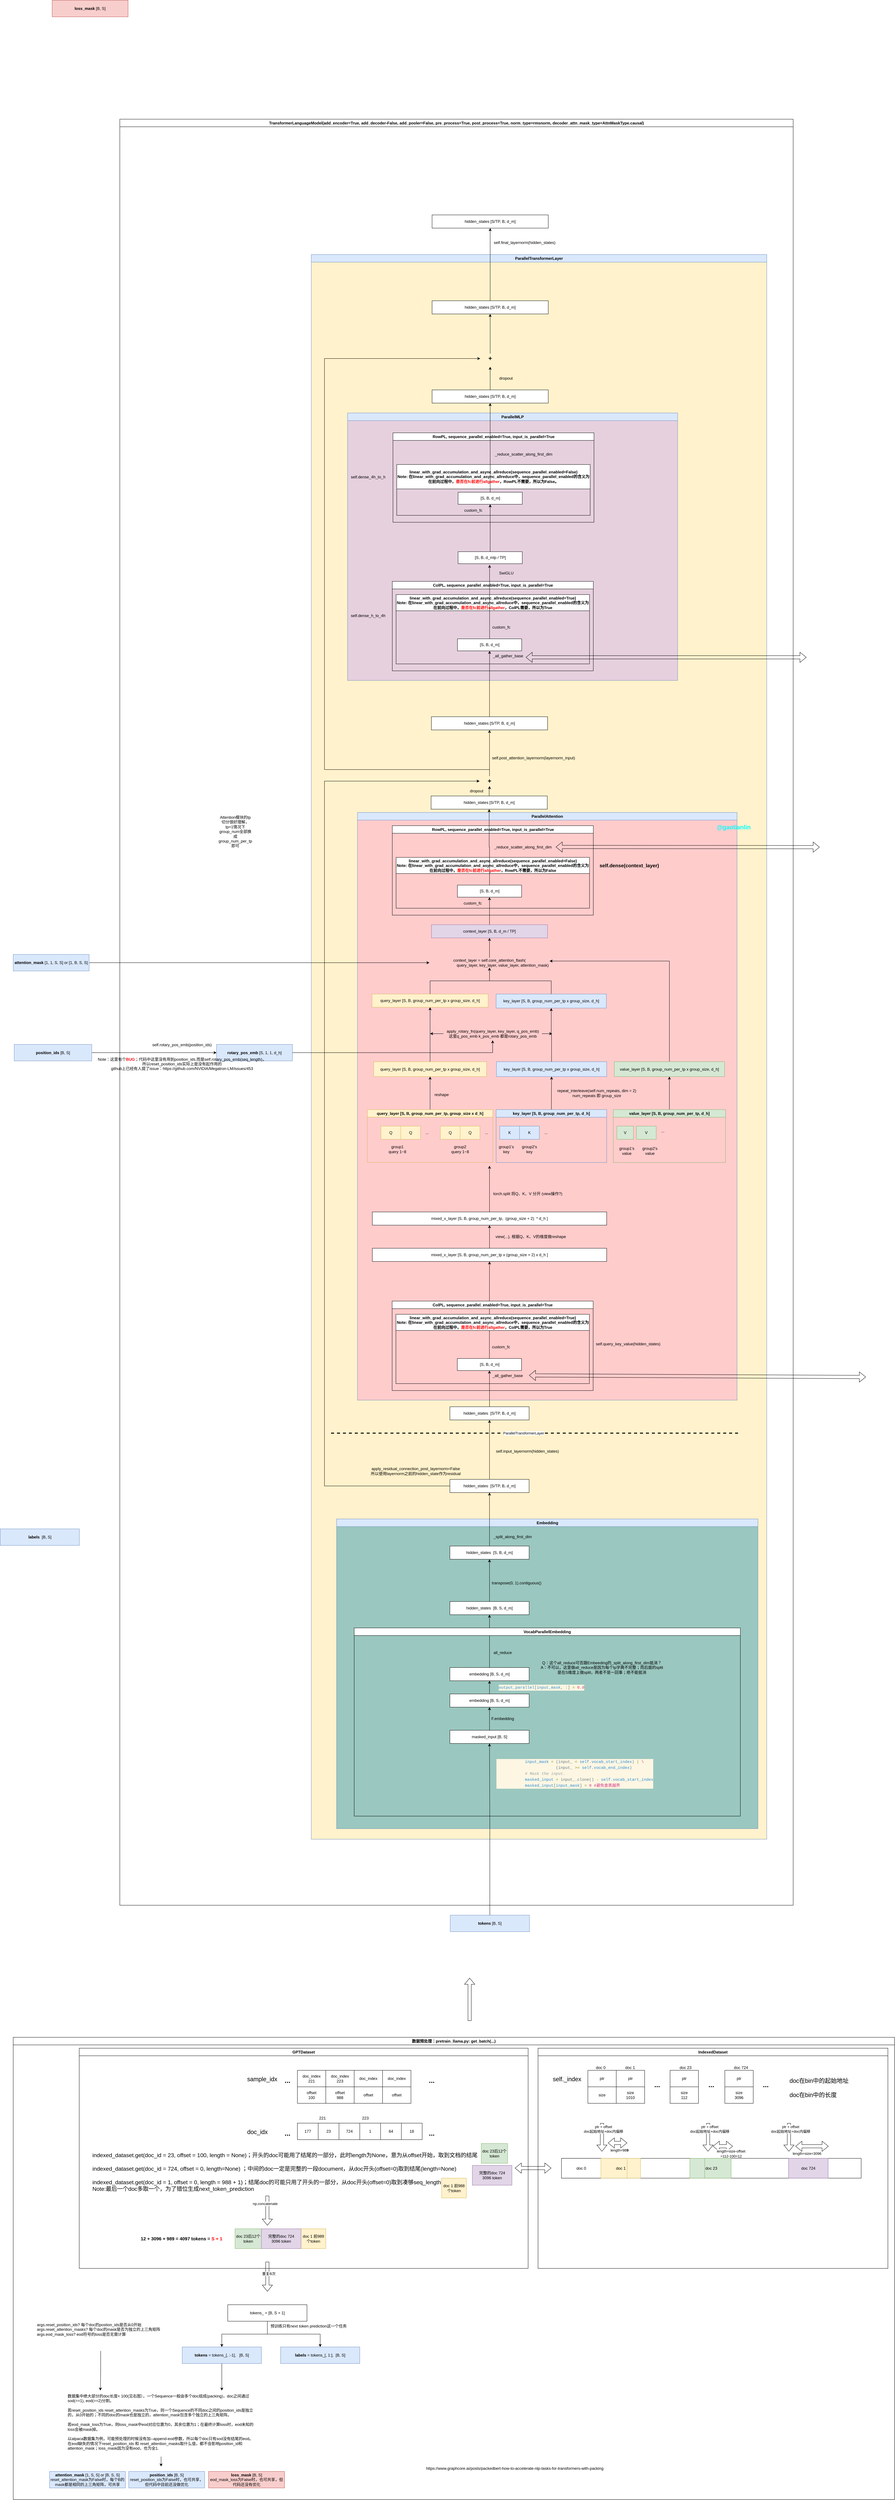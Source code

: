 <mxfile version="24.5.5" type="github">
  <diagram name="第 1 页" id="2IgsH-ITkYl6q4gYNYRC">
    <mxGraphModel dx="-4627" dy="6123" grid="1" gridSize="10" guides="1" tooltips="1" connect="1" arrows="1" fold="1" page="1" pageScale="1" pageWidth="827" pageHeight="1169" math="0" shadow="0">
      <root>
        <mxCell id="0" />
        <mxCell id="1" parent="0" />
        <mxCell id="2vjOk2sk5CpCFmqSpdgf-2" value="ParallelTransformerLayer" style="swimlane;whiteSpace=wrap;html=1;swimlaneFillColor=#FFF2CC;fillColor=#dae8fc;strokeColor=#6c8ebf;" vertex="1" parent="1">
          <mxGeometry x="8460" y="-3760" width="1380" height="4800" as="geometry" />
        </mxCell>
        <mxCell id="2vjOk2sk5CpCFmqSpdgf-3" value="hidden_states [S/TP, B, d_m]" style="rounded=0;whiteSpace=wrap;html=1;" vertex="1" parent="2vjOk2sk5CpCFmqSpdgf-2">
          <mxGeometry x="363" y="1640" width="352" height="40" as="geometry" />
        </mxCell>
        <mxCell id="2vjOk2sk5CpCFmqSpdgf-4" value="dropout" style="text;html=1;align=center;verticalAlign=middle;whiteSpace=wrap;rounded=0;" vertex="1" parent="2vjOk2sk5CpCFmqSpdgf-2">
          <mxGeometry x="471" y="1610" width="60" height="30" as="geometry" />
        </mxCell>
        <mxCell id="2vjOk2sk5CpCFmqSpdgf-5" value="ParallelAttention" style="swimlane;whiteSpace=wrap;html=1;fillColor=#dae8fc;strokeColor=#6c8ebf;swimlaneFillColor=#FFCCCC;" vertex="1" parent="2vjOk2sk5CpCFmqSpdgf-2">
          <mxGeometry x="140" y="1690" width="1150" height="1780" as="geometry" />
        </mxCell>
        <mxCell id="2vjOk2sk5CpCFmqSpdgf-307" style="edgeStyle=orthogonalEdgeStyle;rounded=0;orthogonalLoop=1;jettySize=auto;html=1;" edge="1" parent="2vjOk2sk5CpCFmqSpdgf-5" source="2vjOk2sk5CpCFmqSpdgf-47">
          <mxGeometry relative="1" as="geometry">
            <mxPoint x="220" y="670" as="targetPoint" />
          </mxGeometry>
        </mxCell>
        <mxCell id="2vjOk2sk5CpCFmqSpdgf-308" style="edgeStyle=orthogonalEdgeStyle;rounded=0;orthogonalLoop=1;jettySize=auto;html=1;" edge="1" parent="2vjOk2sk5CpCFmqSpdgf-5" source="2vjOk2sk5CpCFmqSpdgf-47">
          <mxGeometry relative="1" as="geometry">
            <mxPoint x="590" y="670" as="targetPoint" />
          </mxGeometry>
        </mxCell>
        <mxCell id="2vjOk2sk5CpCFmqSpdgf-47" value="apply_rotary_fn(query_layer, key_layer, q_pos_emb)&lt;div&gt;这里q_pos_emb k_pos_emb 都是rotary_pos_emb&lt;/div&gt;" style="text;html=1;align=center;verticalAlign=middle;whiteSpace=wrap;rounded=0;" vertex="1" parent="2vjOk2sk5CpCFmqSpdgf-5">
          <mxGeometry x="260.5" y="650" width="298" height="40" as="geometry" />
        </mxCell>
        <mxCell id="2vjOk2sk5CpCFmqSpdgf-6" value="self.dense(context_layer)" style="text;html=1;align=center;verticalAlign=middle;whiteSpace=wrap;rounded=0;fontSize=15;fontStyle=1" vertex="1" parent="2vjOk2sk5CpCFmqSpdgf-2">
          <mxGeometry x="880" y="1840" width="167" height="20" as="geometry" />
        </mxCell>
        <mxCell id="2vjOk2sk5CpCFmqSpdgf-7" value="ParallelMLP" style="swimlane;whiteSpace=wrap;html=1;fillColor=#dae8fc;strokeColor=#6c8ebf;swimlaneFillColor=#E6D0DE;" vertex="1" parent="2vjOk2sk5CpCFmqSpdgf-2">
          <mxGeometry x="110" y="480" width="1000" height="810" as="geometry" />
        </mxCell>
        <mxCell id="2vjOk2sk5CpCFmqSpdgf-8" value="hidden_states [S/TP, B, d_m]" style="rounded=0;whiteSpace=wrap;html=1;" vertex="1" parent="2vjOk2sk5CpCFmqSpdgf-2">
          <mxGeometry x="366" y="410" width="352" height="40" as="geometry" />
        </mxCell>
        <mxCell id="2vjOk2sk5CpCFmqSpdgf-9" value="hidden_states [S/TP, B, d_m]" style="rounded=0;whiteSpace=wrap;html=1;" vertex="1" parent="2vjOk2sk5CpCFmqSpdgf-2">
          <mxGeometry x="364" y="1400" width="352" height="40" as="geometry" />
        </mxCell>
        <mxCell id="2vjOk2sk5CpCFmqSpdgf-10" value="Embedding" style="swimlane;whiteSpace=wrap;html=1;swimlaneFillColor=#9AC7BF;fillColor=#dae8fc;strokeColor=#6c8ebf;" vertex="1" parent="2vjOk2sk5CpCFmqSpdgf-2">
          <mxGeometry x="76.75" y="3830" width="1276.5" height="938" as="geometry" />
        </mxCell>
        <mxCell id="2vjOk2sk5CpCFmqSpdgf-11" value="Q" style="rounded=0;whiteSpace=wrap;html=1;fillColor=#fff2cc;strokeColor=#d6b656;" vertex="1" parent="1">
          <mxGeometry x="8671" y="-1120" width="60" height="40" as="geometry" />
        </mxCell>
        <mxCell id="2vjOk2sk5CpCFmqSpdgf-12" value="K" style="rounded=0;whiteSpace=wrap;html=1;fillColor=#dae8fc;strokeColor=#6c8ebf;" vertex="1" parent="1">
          <mxGeometry x="9091" y="-1120" width="60" height="40" as="geometry" />
        </mxCell>
        <mxCell id="2vjOk2sk5CpCFmqSpdgf-13" value="V" style="rounded=0;whiteSpace=wrap;html=1;fillColor=#d5e8d4;strokeColor=#82b366;" vertex="1" parent="1">
          <mxGeometry x="9445" y="-1120" width="60" height="40" as="geometry" />
        </mxCell>
        <mxCell id="2vjOk2sk5CpCFmqSpdgf-14" value="Q" style="rounded=0;whiteSpace=wrap;html=1;fillColor=#fff2cc;strokeColor=#d6b656;" vertex="1" parent="1">
          <mxGeometry x="8731" y="-1120" width="60" height="40" as="geometry" />
        </mxCell>
        <mxCell id="2vjOk2sk5CpCFmqSpdgf-15" value="K" style="rounded=0;whiteSpace=wrap;html=1;fillColor=#dae8fc;strokeColor=#6c8ebf;" vertex="1" parent="1">
          <mxGeometry x="9031" y="-1120" width="60" height="40" as="geometry" />
        </mxCell>
        <mxCell id="2vjOk2sk5CpCFmqSpdgf-16" value="V" style="rounded=0;whiteSpace=wrap;html=1;fillColor=#d5e8d4;strokeColor=#82b366;" vertex="1" parent="1">
          <mxGeometry x="9386" y="-1120" width="50" height="40" as="geometry" />
        </mxCell>
        <mxCell id="2vjOk2sk5CpCFmqSpdgf-17" value="Q" style="rounded=0;whiteSpace=wrap;html=1;fillColor=#fff2cc;strokeColor=#d6b656;" vertex="1" parent="1">
          <mxGeometry x="8851" y="-1120" width="60" height="40" as="geometry" />
        </mxCell>
        <mxCell id="2vjOk2sk5CpCFmqSpdgf-18" value="Q" style="rounded=0;whiteSpace=wrap;html=1;fillColor=#fff2cc;strokeColor=#d6b656;" vertex="1" parent="1">
          <mxGeometry x="8911" y="-1120" width="60" height="40" as="geometry" />
        </mxCell>
        <mxCell id="2vjOk2sk5CpCFmqSpdgf-19" value="..." style="text;html=1;align=center;verticalAlign=middle;whiteSpace=wrap;rounded=0;" vertex="1" parent="1">
          <mxGeometry x="8781" y="-1115" width="60" height="30" as="geometry" />
        </mxCell>
        <mxCell id="2vjOk2sk5CpCFmqSpdgf-20" value="group1 query 1~8" style="text;html=1;align=center;verticalAlign=middle;whiteSpace=wrap;rounded=0;" vertex="1" parent="1">
          <mxGeometry x="8691" y="-1065" width="60" height="30" as="geometry" />
        </mxCell>
        <mxCell id="2vjOk2sk5CpCFmqSpdgf-21" value="group2 query 1~8" style="text;html=1;align=center;verticalAlign=middle;whiteSpace=wrap;rounded=0;" vertex="1" parent="1">
          <mxGeometry x="8881" y="-1065" width="60" height="30" as="geometry" />
        </mxCell>
        <mxCell id="2vjOk2sk5CpCFmqSpdgf-22" value="..." style="text;html=1;align=center;verticalAlign=middle;whiteSpace=wrap;rounded=0;" vertex="1" parent="1">
          <mxGeometry x="8961" y="-1115" width="60" height="30" as="geometry" />
        </mxCell>
        <mxCell id="2vjOk2sk5CpCFmqSpdgf-23" value="group1&#39;s key" style="text;html=1;align=center;verticalAlign=middle;whiteSpace=wrap;rounded=0;" vertex="1" parent="1">
          <mxGeometry x="9021" y="-1065" width="60" height="30" as="geometry" />
        </mxCell>
        <mxCell id="2vjOk2sk5CpCFmqSpdgf-24" value="group2&#39;s key" style="text;html=1;align=center;verticalAlign=middle;whiteSpace=wrap;rounded=0;" vertex="1" parent="1">
          <mxGeometry x="9091" y="-1065" width="60" height="30" as="geometry" />
        </mxCell>
        <mxCell id="2vjOk2sk5CpCFmqSpdgf-25" value="group1&#39;s value" style="text;html=1;align=center;verticalAlign=middle;whiteSpace=wrap;rounded=0;" vertex="1" parent="1">
          <mxGeometry x="9386" y="-1060" width="60" height="30" as="geometry" />
        </mxCell>
        <mxCell id="2vjOk2sk5CpCFmqSpdgf-26" value="group2&#39;s value" style="text;html=1;align=center;verticalAlign=middle;whiteSpace=wrap;rounded=0;" vertex="1" parent="1">
          <mxGeometry x="9456" y="-1060" width="60" height="30" as="geometry" />
        </mxCell>
        <mxCell id="2vjOk2sk5CpCFmqSpdgf-27" value="..." style="text;html=1;align=center;verticalAlign=middle;whiteSpace=wrap;rounded=0;" vertex="1" parent="1">
          <mxGeometry x="9141" y="-1115" width="60" height="30" as="geometry" />
        </mxCell>
        <mxCell id="2vjOk2sk5CpCFmqSpdgf-28" value="..." style="text;html=1;align=center;verticalAlign=middle;whiteSpace=wrap;rounded=0;" vertex="1" parent="1">
          <mxGeometry x="9495" y="-1120" width="60" height="30" as="geometry" />
        </mxCell>
        <mxCell id="2vjOk2sk5CpCFmqSpdgf-29" style="edgeStyle=orthogonalEdgeStyle;rounded=0;orthogonalLoop=1;jettySize=auto;html=1;entryX=0.5;entryY=1;entryDx=0;entryDy=0;" edge="1" parent="1" source="2vjOk2sk5CpCFmqSpdgf-30" target="2vjOk2sk5CpCFmqSpdgf-32">
          <mxGeometry relative="1" as="geometry" />
        </mxCell>
        <mxCell id="2vjOk2sk5CpCFmqSpdgf-30" value="mixed_x_layer [S, B, group_num_per_tp x (group_size + 2) x d_h ]" style="rounded=0;whiteSpace=wrap;html=1;" vertex="1" parent="1">
          <mxGeometry x="8645" y="-750" width="710" height="40" as="geometry" />
        </mxCell>
        <mxCell id="2vjOk2sk5CpCFmqSpdgf-31" style="edgeStyle=orthogonalEdgeStyle;rounded=0;orthogonalLoop=1;jettySize=auto;html=1;" edge="1" parent="1" source="2vjOk2sk5CpCFmqSpdgf-32">
          <mxGeometry relative="1" as="geometry">
            <mxPoint x="9000" y="-1000" as="targetPoint" />
          </mxGeometry>
        </mxCell>
        <mxCell id="2vjOk2sk5CpCFmqSpdgf-32" value="mixed_x_layer [S, B, group_num_per_tp,&amp;nbsp; (group_size + 2)&amp;nbsp; * d_h ]" style="rounded=0;whiteSpace=wrap;html=1;" vertex="1" parent="1">
          <mxGeometry x="8645" y="-860" width="710" height="40" as="geometry" />
        </mxCell>
        <mxCell id="2vjOk2sk5CpCFmqSpdgf-33" style="edgeStyle=orthogonalEdgeStyle;rounded=0;orthogonalLoop=1;jettySize=auto;html=1;" edge="1" parent="1" source="2vjOk2sk5CpCFmqSpdgf-34" target="2vjOk2sk5CpCFmqSpdgf-42">
          <mxGeometry relative="1" as="geometry" />
        </mxCell>
        <mxCell id="2vjOk2sk5CpCFmqSpdgf-34" value="query_layer [S, B, group_num_per_tp, group_size x d_h]" style="swimlane;whiteSpace=wrap;html=1;fillColor=#fff2cc;strokeColor=#d6b656;" vertex="1" parent="1">
          <mxGeometry x="8630" y="-1170" width="380" height="160" as="geometry" />
        </mxCell>
        <mxCell id="2vjOk2sk5CpCFmqSpdgf-35" style="edgeStyle=orthogonalEdgeStyle;rounded=0;orthogonalLoop=1;jettySize=auto;html=1;entryX=0.5;entryY=1;entryDx=0;entryDy=0;" edge="1" parent="1" source="2vjOk2sk5CpCFmqSpdgf-36" target="2vjOk2sk5CpCFmqSpdgf-51">
          <mxGeometry relative="1" as="geometry" />
        </mxCell>
        <mxCell id="2vjOk2sk5CpCFmqSpdgf-36" value="key_layer&amp;nbsp;&lt;span style=&quot;background-color: initial;&quot;&gt;[S, B, group_num_per_tp, d_h]&lt;/span&gt;" style="swimlane;whiteSpace=wrap;html=1;fillColor=#dae8fc;strokeColor=#6c8ebf;" vertex="1" parent="1">
          <mxGeometry x="9020" y="-1170" width="335" height="160" as="geometry">
            <mxRectangle x="6810" y="-1170" width="220" height="30" as="alternateBounds" />
          </mxGeometry>
        </mxCell>
        <mxCell id="2vjOk2sk5CpCFmqSpdgf-37" style="edgeStyle=orthogonalEdgeStyle;rounded=0;orthogonalLoop=1;jettySize=auto;html=1;entryX=0.5;entryY=1;entryDx=0;entryDy=0;" edge="1" parent="1" source="2vjOk2sk5CpCFmqSpdgf-38" target="2vjOk2sk5CpCFmqSpdgf-73">
          <mxGeometry relative="1" as="geometry" />
        </mxCell>
        <mxCell id="2vjOk2sk5CpCFmqSpdgf-38" value="value_layer&amp;nbsp;&lt;span style=&quot;background-color: initial;&quot;&gt;[S, B, group_num_per_tp, d_h]&lt;/span&gt;" style="swimlane;whiteSpace=wrap;html=1;fillColor=#d5e8d4;strokeColor=#82b366;" vertex="1" parent="1">
          <mxGeometry x="9375" y="-1170" width="340" height="160" as="geometry" />
        </mxCell>
        <mxCell id="2vjOk2sk5CpCFmqSpdgf-39" value="view(...), 根据Q、K、V的维度做reshape" style="text;html=1;align=center;verticalAlign=middle;whiteSpace=wrap;rounded=0;" vertex="1" parent="1">
          <mxGeometry x="9005" y="-800" width="240" height="30" as="geometry" />
        </mxCell>
        <mxCell id="2vjOk2sk5CpCFmqSpdgf-40" value="torch.split 将Q、K、V 分开 (view操作?)" style="text;html=1;align=center;verticalAlign=middle;whiteSpace=wrap;rounded=0;" vertex="1" parent="1">
          <mxGeometry x="8996" y="-930" width="240" height="30" as="geometry" />
        </mxCell>
        <mxCell id="2vjOk2sk5CpCFmqSpdgf-42" value="query_layer [S, B, group_num_per_tp x group_size, d_h]" style="rounded=0;whiteSpace=wrap;html=1;fillColor=#fff2cc;strokeColor=#d6b656;" vertex="1" parent="1">
          <mxGeometry x="8649" y="-1315" width="342" height="45" as="geometry" />
        </mxCell>
        <mxCell id="2vjOk2sk5CpCFmqSpdgf-46" value="reshape" style="text;html=1;align=center;verticalAlign=middle;whiteSpace=wrap;rounded=0;" vertex="1" parent="1">
          <mxGeometry x="8825" y="-1230" width="60" height="30" as="geometry" />
        </mxCell>
        <mxCell id="2vjOk2sk5CpCFmqSpdgf-48" style="edgeStyle=orthogonalEdgeStyle;rounded=0;orthogonalLoop=1;jettySize=auto;html=1;entryX=0.5;entryY=1;entryDx=0;entryDy=0;" edge="1" parent="1" source="2vjOk2sk5CpCFmqSpdgf-49" target="2vjOk2sk5CpCFmqSpdgf-56">
          <mxGeometry relative="1" as="geometry" />
        </mxCell>
        <mxCell id="2vjOk2sk5CpCFmqSpdgf-49" value="query_layer [S, B, group_num_per_tp x group_size, d_h]" style="rounded=0;whiteSpace=wrap;html=1;fillColor=#fff2cc;strokeColor=#d6b656;" vertex="1" parent="1">
          <mxGeometry x="8644" y="-1520" width="352" height="40" as="geometry" />
        </mxCell>
        <mxCell id="2vjOk2sk5CpCFmqSpdgf-51" value="key_layer [S, B, group_num_per_tp x group_size, d_h]" style="rounded=0;whiteSpace=wrap;html=1;fillColor=#dae8fc;strokeColor=#6c8ebf;" vertex="1" parent="1">
          <mxGeometry x="9021" y="-1315" width="334" height="45" as="geometry" />
        </mxCell>
        <mxCell id="2vjOk2sk5CpCFmqSpdgf-52" style="edgeStyle=orthogonalEdgeStyle;rounded=0;orthogonalLoop=1;jettySize=auto;html=1;entryX=0.5;entryY=1;entryDx=0;entryDy=0;" edge="1" parent="1" source="2vjOk2sk5CpCFmqSpdgf-53" target="2vjOk2sk5CpCFmqSpdgf-56">
          <mxGeometry relative="1" as="geometry" />
        </mxCell>
        <mxCell id="2vjOk2sk5CpCFmqSpdgf-53" value="key_layer [S, B, group_num_per_tp x group_size, d_h]" style="rounded=0;whiteSpace=wrap;html=1;fillColor=#dae8fc;strokeColor=#6c8ebf;" vertex="1" parent="1">
          <mxGeometry x="9020" y="-1520" width="334" height="42.5" as="geometry" />
        </mxCell>
        <mxCell id="2vjOk2sk5CpCFmqSpdgf-54" value="repeat_interleave(self.num_repeats, dim = 2)&lt;div&gt;num_repeats 即 group_size&lt;/div&gt;" style="text;html=1;align=center;verticalAlign=middle;whiteSpace=wrap;rounded=0;" vertex="1" parent="1">
          <mxGeometry x="9175" y="-1230" width="300" height="20" as="geometry" />
        </mxCell>
        <mxCell id="2vjOk2sk5CpCFmqSpdgf-55" style="edgeStyle=orthogonalEdgeStyle;rounded=0;orthogonalLoop=1;jettySize=auto;html=1;entryX=0.5;entryY=1;entryDx=0;entryDy=0;" edge="1" parent="1" source="2vjOk2sk5CpCFmqSpdgf-56" target="2vjOk2sk5CpCFmqSpdgf-58">
          <mxGeometry relative="1" as="geometry" />
        </mxCell>
        <mxCell id="2vjOk2sk5CpCFmqSpdgf-56" value="&lt;div&gt;context_layer = self.core_attention_flash(&lt;/div&gt;&lt;div&gt;&amp;nbsp; &amp;nbsp; &amp;nbsp; &amp;nbsp; &amp;nbsp; &amp;nbsp; &amp;nbsp; &amp;nbsp; &amp;nbsp; &amp;nbsp; &amp;nbsp; &amp;nbsp; query_layer, key_layer, value_layer, attention_mask)&lt;/div&gt;" style="text;html=1;align=center;verticalAlign=middle;whiteSpace=wrap;rounded=0;" vertex="1" parent="1">
          <mxGeometry x="8818" y="-1630" width="364" height="30" as="geometry" />
        </mxCell>
        <mxCell id="2vjOk2sk5CpCFmqSpdgf-57" style="edgeStyle=orthogonalEdgeStyle;rounded=0;orthogonalLoop=1;jettySize=auto;html=1;entryX=0.5;entryY=1;entryDx=0;entryDy=0;" edge="1" parent="1" source="2vjOk2sk5CpCFmqSpdgf-58" target="2vjOk2sk5CpCFmqSpdgf-77">
          <mxGeometry relative="1" as="geometry">
            <mxPoint x="9441" y="-1860" as="targetPoint" />
          </mxGeometry>
        </mxCell>
        <mxCell id="2vjOk2sk5CpCFmqSpdgf-58" value="context_layer [S, B, d_m / TP]" style="rounded=0;whiteSpace=wrap;html=1;fillColor=#e1d5e7;strokeColor=#9673a6;" vertex="1" parent="1">
          <mxGeometry x="8824" y="-1730" width="352" height="40" as="geometry" />
        </mxCell>
        <mxCell id="2vjOk2sk5CpCFmqSpdgf-59" style="edgeStyle=orthogonalEdgeStyle;rounded=0;orthogonalLoop=1;jettySize=auto;html=1;" edge="1" parent="1" source="2vjOk2sk5CpCFmqSpdgf-3" target="2vjOk2sk5CpCFmqSpdgf-71">
          <mxGeometry relative="1" as="geometry" />
        </mxCell>
        <mxCell id="2vjOk2sk5CpCFmqSpdgf-60" value="Attention模块的tp切分很好理解，tp=1情况下group_num全部换成group_num_per_tp即可&lt;div&gt;&lt;br&gt;&lt;/div&gt;" style="text;html=1;align=center;verticalAlign=middle;whiteSpace=wrap;rounded=0;" vertex="1" parent="1">
          <mxGeometry x="8200" y="-2020" width="60" height="30" as="geometry" />
        </mxCell>
        <mxCell id="2vjOk2sk5CpCFmqSpdgf-61" style="edgeStyle=orthogonalEdgeStyle;rounded=0;orthogonalLoop=1;jettySize=auto;html=1;entryX=0.5;entryY=1;entryDx=0;entryDy=0;" edge="1" parent="1" source="2vjOk2sk5CpCFmqSpdgf-62" target="2vjOk2sk5CpCFmqSpdgf-82">
          <mxGeometry relative="1" as="geometry" />
        </mxCell>
        <mxCell id="2vjOk2sk5CpCFmqSpdgf-62" value="hidden_states&amp;nbsp; [S/TP, B, d_m]" style="rounded=0;whiteSpace=wrap;html=1;" vertex="1" parent="1">
          <mxGeometry x="8880" y="-270" width="240" height="40" as="geometry" />
        </mxCell>
        <mxCell id="2vjOk2sk5CpCFmqSpdgf-63" value="self.input_layernorm(hidden_states)" style="text;html=1;align=center;verticalAlign=middle;whiteSpace=wrap;rounded=0;" vertex="1" parent="1">
          <mxGeometry x="9000" y="-150" width="230" height="30" as="geometry" />
        </mxCell>
        <mxCell id="2vjOk2sk5CpCFmqSpdgf-64" style="edgeStyle=orthogonalEdgeStyle;rounded=0;orthogonalLoop=1;jettySize=auto;html=1;entryX=0.5;entryY=1;entryDx=0;entryDy=0;" edge="1" parent="1" source="2vjOk2sk5CpCFmqSpdgf-66" target="2vjOk2sk5CpCFmqSpdgf-62">
          <mxGeometry relative="1" as="geometry">
            <mxPoint x="9000" y="60" as="targetPoint" />
          </mxGeometry>
        </mxCell>
        <mxCell id="2vjOk2sk5CpCFmqSpdgf-65" style="edgeStyle=orthogonalEdgeStyle;rounded=0;orthogonalLoop=1;jettySize=auto;html=1;entryX=0;entryY=0.5;entryDx=0;entryDy=0;" edge="1" parent="1" source="2vjOk2sk5CpCFmqSpdgf-66" target="2vjOk2sk5CpCFmqSpdgf-71">
          <mxGeometry relative="1" as="geometry">
            <Array as="points">
              <mxPoint x="8500" y="-30" />
              <mxPoint x="8500" y="-2165" />
            </Array>
          </mxGeometry>
        </mxCell>
        <mxCell id="2vjOk2sk5CpCFmqSpdgf-66" value="hidden_states&amp;nbsp; [S/TP, B, d_m]" style="rounded=0;whiteSpace=wrap;html=1;" vertex="1" parent="1">
          <mxGeometry x="8880" y="-50" width="240" height="40" as="geometry" />
        </mxCell>
        <mxCell id="2vjOk2sk5CpCFmqSpdgf-67" style="edgeStyle=orthogonalEdgeStyle;rounded=0;orthogonalLoop=1;jettySize=auto;html=1;" edge="1" parent="1" source="2vjOk2sk5CpCFmqSpdgf-9" target="2vjOk2sk5CpCFmqSpdgf-135">
          <mxGeometry relative="1" as="geometry">
            <mxPoint x="9000" y="-2500" as="targetPoint" />
          </mxGeometry>
        </mxCell>
        <mxCell id="2vjOk2sk5CpCFmqSpdgf-68" value="self.post_attention_layernorm(layernorm_input)" style="text;html=1;align=center;verticalAlign=middle;whiteSpace=wrap;rounded=0;" vertex="1" parent="1">
          <mxGeometry x="8979" y="-2240" width="309" height="10" as="geometry" />
        </mxCell>
        <mxCell id="2vjOk2sk5CpCFmqSpdgf-69" style="edgeStyle=orthogonalEdgeStyle;rounded=0;orthogonalLoop=1;jettySize=auto;html=1;entryX=0;entryY=0.5;entryDx=0;entryDy=0;exitX=0.5;exitY=0;exitDx=0;exitDy=0;" edge="1" parent="1" source="2vjOk2sk5CpCFmqSpdgf-71" target="2vjOk2sk5CpCFmqSpdgf-105">
          <mxGeometry relative="1" as="geometry">
            <mxPoint x="8510" y="-3420" as="targetPoint" />
            <Array as="points">
              <mxPoint x="9000" y="-2200" />
              <mxPoint x="8500" y="-2200" />
              <mxPoint x="8500" y="-3445" />
            </Array>
          </mxGeometry>
        </mxCell>
        <mxCell id="2vjOk2sk5CpCFmqSpdgf-70" style="edgeStyle=orthogonalEdgeStyle;rounded=0;orthogonalLoop=1;jettySize=auto;html=1;entryX=0.5;entryY=1;entryDx=0;entryDy=0;" edge="1" parent="1" source="2vjOk2sk5CpCFmqSpdgf-71" target="2vjOk2sk5CpCFmqSpdgf-9">
          <mxGeometry relative="1" as="geometry" />
        </mxCell>
        <mxCell id="2vjOk2sk5CpCFmqSpdgf-71" value="+" style="text;html=1;align=center;verticalAlign=middle;whiteSpace=wrap;rounded=0;fontSize=19;fontStyle=1" vertex="1" parent="1">
          <mxGeometry x="8970" y="-2180" width="60" height="30" as="geometry" />
        </mxCell>
        <mxCell id="2vjOk2sk5CpCFmqSpdgf-72" style="edgeStyle=orthogonalEdgeStyle;rounded=0;orthogonalLoop=1;jettySize=auto;html=1;" edge="1" parent="1" target="2vjOk2sk5CpCFmqSpdgf-56">
          <mxGeometry relative="1" as="geometry">
            <mxPoint x="9545" y="-1316" as="sourcePoint" />
            <mxPoint x="9182" y="-1623.5" as="targetPoint" />
            <Array as="points">
              <mxPoint x="9545" y="-1620" />
            </Array>
          </mxGeometry>
        </mxCell>
        <mxCell id="2vjOk2sk5CpCFmqSpdgf-73" value="value_layer [S, B, group_num_per_tp x group_size, d_h]" style="rounded=0;whiteSpace=wrap;html=1;fillColor=#d5e8d4;strokeColor=#82b366;" vertex="1" parent="1">
          <mxGeometry x="9378" y="-1315" width="334" height="45" as="geometry" />
        </mxCell>
        <mxCell id="2vjOk2sk5CpCFmqSpdgf-74" value="RowPL,&amp;nbsp;sequence_parallel_enabled=True,&amp;nbsp;input_is_parallel=True" style="swimlane;whiteSpace=wrap;html=1;" vertex="1" parent="1">
          <mxGeometry x="8705.5" y="-2030" width="609" height="271" as="geometry" />
        </mxCell>
        <mxCell id="2vjOk2sk5CpCFmqSpdgf-75" value="_reduce_scatter_along_first_dim" style="text;html=1;align=center;verticalAlign=middle;resizable=0;points=[];autosize=1;strokeColor=none;fillColor=none;" vertex="1" parent="2vjOk2sk5CpCFmqSpdgf-74">
          <mxGeometry x="295" y="50" width="200" height="30" as="geometry" />
        </mxCell>
        <mxCell id="2vjOk2sk5CpCFmqSpdgf-76" value="&lt;div&gt;linear_with_grad_accumulation_and_async_allreduce(sequence_parallel_enabled=False)&lt;/div&gt;&lt;div&gt;Note: 在&lt;span style=&quot;background-color: initial;&quot;&gt;linear_with_grad_accumulation_and_async_allreduce中，&lt;/span&gt;&lt;span style=&quot;background-color: initial;&quot;&gt;sequence_parallel_enabled的含义为在前向过程中，&lt;font color=&quot;#ff0000&quot;&gt;是否在fc前进行allgather&lt;/font&gt;，RowPL不需要，所以为False&lt;/span&gt;&lt;/div&gt;" style="swimlane;whiteSpace=wrap;html=1;startSize=49;" vertex="1" parent="2vjOk2sk5CpCFmqSpdgf-74">
          <mxGeometry x="11.5" y="96" width="586" height="154" as="geometry" />
        </mxCell>
        <mxCell id="2vjOk2sk5CpCFmqSpdgf-77" value="[S, B, d_m]" style="rounded=0;whiteSpace=wrap;html=1;" vertex="1" parent="2vjOk2sk5CpCFmqSpdgf-76">
          <mxGeometry x="185.75" y="84" width="194.5" height="36.5" as="geometry" />
        </mxCell>
        <mxCell id="2vjOk2sk5CpCFmqSpdgf-78" value="custom_fc" style="text;html=1;align=center;verticalAlign=middle;whiteSpace=wrap;rounded=0;" vertex="1" parent="2vjOk2sk5CpCFmqSpdgf-76">
          <mxGeometry x="201.5" y="124" width="60" height="30" as="geometry" />
        </mxCell>
        <mxCell id="2vjOk2sk5CpCFmqSpdgf-79" style="edgeStyle=orthogonalEdgeStyle;rounded=0;orthogonalLoop=1;jettySize=auto;html=1;entryX=0.5;entryY=1;entryDx=0;entryDy=0;" edge="1" parent="1" source="2vjOk2sk5CpCFmqSpdgf-82" target="2vjOk2sk5CpCFmqSpdgf-30">
          <mxGeometry relative="1" as="geometry" />
        </mxCell>
        <mxCell id="2vjOk2sk5CpCFmqSpdgf-80" value="ColPL,&amp;nbsp;sequence_parallel_enabled=True,&amp;nbsp;input_is_parallel=True" style="swimlane;whiteSpace=wrap;html=1;" vertex="1" parent="1">
          <mxGeometry x="8705" y="-590" width="609" height="271" as="geometry" />
        </mxCell>
        <mxCell id="2vjOk2sk5CpCFmqSpdgf-81" value="&lt;div&gt;linear_with_grad_accumulation_and_async_allreduce(sequence_parallel_enabled=True)&lt;/div&gt;&lt;div&gt;Note: 在&lt;span style=&quot;background-color: initial;&quot;&gt;linear_with_grad_accumulation_and_async_allreduce中，&lt;/span&gt;&lt;span style=&quot;background-color: initial;&quot;&gt;sequence_parallel_enabled的含义为在前向过程中，&lt;font color=&quot;#ff0000&quot;&gt;是否在fc前进行allgather&lt;/font&gt;，ColPL需要，所以为True&lt;/span&gt;&lt;/div&gt;" style="swimlane;whiteSpace=wrap;html=1;startSize=49;" vertex="1" parent="2vjOk2sk5CpCFmqSpdgf-80">
          <mxGeometry x="11.5" y="40" width="586" height="210" as="geometry" />
        </mxCell>
        <mxCell id="2vjOk2sk5CpCFmqSpdgf-82" value="[S, B, d_m]" style="rounded=0;whiteSpace=wrap;html=1;" vertex="1" parent="2vjOk2sk5CpCFmqSpdgf-81">
          <mxGeometry x="186" y="134" width="194.5" height="36.5" as="geometry" />
        </mxCell>
        <mxCell id="2vjOk2sk5CpCFmqSpdgf-83" value="_all_gather_base" style="text;html=1;align=center;verticalAlign=middle;whiteSpace=wrap;rounded=0;" vertex="1" parent="2vjOk2sk5CpCFmqSpdgf-81">
          <mxGeometry x="308.5" y="170.5" width="60" height="30" as="geometry" />
        </mxCell>
        <mxCell id="2vjOk2sk5CpCFmqSpdgf-84" value="custom_fc" style="text;html=1;align=center;verticalAlign=middle;whiteSpace=wrap;rounded=0;" vertex="1" parent="2vjOk2sk5CpCFmqSpdgf-81">
          <mxGeometry x="288.5" y="84" width="60" height="30" as="geometry" />
        </mxCell>
        <mxCell id="2vjOk2sk5CpCFmqSpdgf-85" value="" style="shape=flexArrow;endArrow=classic;startArrow=classic;html=1;rounded=0;" edge="1" parent="1">
          <mxGeometry width="100" height="100" relative="1" as="geometry">
            <mxPoint x="9120" y="-365" as="sourcePoint" />
            <mxPoint x="10140" y="-360" as="targetPoint" />
          </mxGeometry>
        </mxCell>
        <mxCell id="2vjOk2sk5CpCFmqSpdgf-86" value="" style="shape=flexArrow;endArrow=classic;startArrow=classic;html=1;rounded=0;" edge="1" parent="1">
          <mxGeometry width="100" height="100" relative="1" as="geometry">
            <mxPoint x="9201" y="-1965.5" as="sourcePoint" />
            <mxPoint x="10000" y="-1965" as="targetPoint" />
          </mxGeometry>
        </mxCell>
        <mxCell id="2vjOk2sk5CpCFmqSpdgf-87" style="edgeStyle=orthogonalEdgeStyle;rounded=0;orthogonalLoop=1;jettySize=auto;html=1;" edge="1" parent="1" source="2vjOk2sk5CpCFmqSpdgf-77" target="2vjOk2sk5CpCFmqSpdgf-3">
          <mxGeometry relative="1" as="geometry" />
        </mxCell>
        <mxCell id="2vjOk2sk5CpCFmqSpdgf-88" value="apply_residual_connection_post_layernorm=False&lt;div&gt;所以使用layernorm之前的hidden_state作为residual&lt;/div&gt;" style="text;html=1;align=center;verticalAlign=middle;resizable=0;points=[];autosize=1;strokeColor=none;fillColor=none;" vertex="1" parent="1">
          <mxGeometry x="8626" y="-95" width="300" height="40" as="geometry" />
        </mxCell>
        <mxCell id="2vjOk2sk5CpCFmqSpdgf-89" value="" style="endArrow=none;dashed=1;html=1;rounded=0;strokeWidth=3;" edge="1" parent="1">
          <mxGeometry width="50" height="50" relative="1" as="geometry">
            <mxPoint x="8520" y="-190" as="sourcePoint" />
            <mxPoint x="9753.75" y="-190" as="targetPoint" />
          </mxGeometry>
        </mxCell>
        <mxCell id="2vjOk2sk5CpCFmqSpdgf-90" value="ParallelTransformerLayer" style="edgeLabel;html=1;align=center;verticalAlign=middle;resizable=0;points=[];" vertex="1" connectable="0" parent="2vjOk2sk5CpCFmqSpdgf-89">
          <mxGeometry x="-0.055" relative="1" as="geometry">
            <mxPoint as="offset" />
          </mxGeometry>
        </mxCell>
        <mxCell id="2vjOk2sk5CpCFmqSpdgf-91" value="self.query_key_value(hidden_states)" style="text;html=1;align=center;verticalAlign=middle;whiteSpace=wrap;rounded=0;" vertex="1" parent="1">
          <mxGeometry x="9310" y="-470" width="220" height="20" as="geometry" />
        </mxCell>
        <mxCell id="2vjOk2sk5CpCFmqSpdgf-92" value="" style="shape=flexArrow;endArrow=classic;startArrow=classic;html=1;rounded=0;" edge="1" parent="1">
          <mxGeometry width="100" height="100" relative="1" as="geometry">
            <mxPoint x="9110" y="-2540" as="sourcePoint" />
            <mxPoint x="9960" y="-2540" as="targetPoint" />
          </mxGeometry>
        </mxCell>
        <mxCell id="2vjOk2sk5CpCFmqSpdgf-93" style="edgeStyle=orthogonalEdgeStyle;rounded=0;orthogonalLoop=1;jettySize=auto;html=1;entryX=0.5;entryY=1;entryDx=0;entryDy=0;" edge="1" parent="1" source="2vjOk2sk5CpCFmqSpdgf-94" target="2vjOk2sk5CpCFmqSpdgf-98">
          <mxGeometry relative="1" as="geometry" />
        </mxCell>
        <mxCell id="2vjOk2sk5CpCFmqSpdgf-94" value="[S, B, d_mlp / TP]" style="rounded=0;whiteSpace=wrap;html=1;" vertex="1" parent="1">
          <mxGeometry x="8904.75" y="-2860" width="194.5" height="36.5" as="geometry" />
        </mxCell>
        <mxCell id="2vjOk2sk5CpCFmqSpdgf-95" value="RowPL,&amp;nbsp;sequence_parallel_enabled=True,&amp;nbsp;input_is_parallel=True" style="swimlane;whiteSpace=wrap;html=1;" vertex="1" parent="1">
          <mxGeometry x="8707.5" y="-3220" width="609" height="271" as="geometry" />
        </mxCell>
        <mxCell id="2vjOk2sk5CpCFmqSpdgf-96" value="_reduce_scatter_along_first_dim" style="text;html=1;align=center;verticalAlign=middle;resizable=0;points=[];autosize=1;strokeColor=none;fillColor=none;" vertex="1" parent="2vjOk2sk5CpCFmqSpdgf-95">
          <mxGeometry x="295" y="50" width="200" height="30" as="geometry" />
        </mxCell>
        <mxCell id="2vjOk2sk5CpCFmqSpdgf-97" value="&lt;div&gt;linear_with_grad_accumulation_and_async_allreduce(sequence_parallel_enabled=False)&lt;/div&gt;&lt;div&gt;Note: 在&lt;span style=&quot;background-color: initial;&quot;&gt;linear_with_grad_accumulation_and_async_allreduce中，&lt;/span&gt;&lt;span style=&quot;background-color: initial;&quot;&gt;sequence_parallel_enabled的含义为在前向过程中，&lt;font color=&quot;#ff0000&quot;&gt;是否在fc前进行allgather&lt;/font&gt;，RowPL不需要，所以为False。&lt;/span&gt;&lt;/div&gt;" style="swimlane;whiteSpace=wrap;html=1;startSize=74;" vertex="1" parent="2vjOk2sk5CpCFmqSpdgf-95">
          <mxGeometry x="11.5" y="96" width="586" height="154" as="geometry" />
        </mxCell>
        <mxCell id="2vjOk2sk5CpCFmqSpdgf-98" value="[S, B, d_m]" style="rounded=0;whiteSpace=wrap;html=1;" vertex="1" parent="2vjOk2sk5CpCFmqSpdgf-97">
          <mxGeometry x="185.75" y="84" width="194.5" height="36.5" as="geometry" />
        </mxCell>
        <mxCell id="2vjOk2sk5CpCFmqSpdgf-99" value="custom_fc" style="text;html=1;align=center;verticalAlign=middle;whiteSpace=wrap;rounded=0;" vertex="1" parent="2vjOk2sk5CpCFmqSpdgf-97">
          <mxGeometry x="201.5" y="124" width="60" height="30" as="geometry" />
        </mxCell>
        <mxCell id="2vjOk2sk5CpCFmqSpdgf-100" style="edgeStyle=orthogonalEdgeStyle;rounded=0;orthogonalLoop=1;jettySize=auto;html=1;" edge="1" parent="1" source="2vjOk2sk5CpCFmqSpdgf-8">
          <mxGeometry relative="1" as="geometry">
            <mxPoint x="9002" y="-3420" as="targetPoint" />
          </mxGeometry>
        </mxCell>
        <mxCell id="2vjOk2sk5CpCFmqSpdgf-101" value="self.dense_h_to_4h" style="text;whiteSpace=wrap;" vertex="1" parent="1">
          <mxGeometry x="8578" y="-2680" width="139" height="26" as="geometry" />
        </mxCell>
        <mxCell id="2vjOk2sk5CpCFmqSpdgf-102" value="SwiGLU" style="text;html=1;align=center;verticalAlign=middle;whiteSpace=wrap;rounded=0;" vertex="1" parent="1">
          <mxGeometry x="9021" y="-2810" width="60" height="30" as="geometry" />
        </mxCell>
        <mxCell id="2vjOk2sk5CpCFmqSpdgf-103" value="self.dense_4h_to_h" style="text;whiteSpace=wrap;" vertex="1" parent="1">
          <mxGeometry x="8578" y="-3100" width="120" height="20" as="geometry" />
        </mxCell>
        <mxCell id="2vjOk2sk5CpCFmqSpdgf-104" style="edgeStyle=orthogonalEdgeStyle;rounded=0;orthogonalLoop=1;jettySize=auto;html=1;entryX=0.5;entryY=1;entryDx=0;entryDy=0;" edge="1" parent="1" source="2vjOk2sk5CpCFmqSpdgf-105" target="2vjOk2sk5CpCFmqSpdgf-108">
          <mxGeometry relative="1" as="geometry">
            <mxPoint x="9002" y="-3570" as="targetPoint" />
          </mxGeometry>
        </mxCell>
        <mxCell id="2vjOk2sk5CpCFmqSpdgf-105" value="+" style="text;html=1;align=center;verticalAlign=middle;whiteSpace=wrap;rounded=0;fontSize=19;fontStyle=1" vertex="1" parent="1">
          <mxGeometry x="8972" y="-3460" width="60" height="30" as="geometry" />
        </mxCell>
        <mxCell id="2vjOk2sk5CpCFmqSpdgf-106" value="dropout" style="text;html=1;align=center;verticalAlign=middle;whiteSpace=wrap;rounded=0;" vertex="1" parent="1">
          <mxGeometry x="9020" y="-3400" width="60" height="30" as="geometry" />
        </mxCell>
        <mxCell id="2vjOk2sk5CpCFmqSpdgf-107" style="edgeStyle=orthogonalEdgeStyle;rounded=0;orthogonalLoop=1;jettySize=auto;html=1;entryX=0.5;entryY=1;entryDx=0;entryDy=0;" edge="1" parent="1" source="2vjOk2sk5CpCFmqSpdgf-108" target="2vjOk2sk5CpCFmqSpdgf-129">
          <mxGeometry relative="1" as="geometry">
            <mxPoint x="9002" y="-3800" as="targetPoint" />
          </mxGeometry>
        </mxCell>
        <mxCell id="2vjOk2sk5CpCFmqSpdgf-108" value="hidden_states [S/TP, B, d_m]" style="rounded=0;whiteSpace=wrap;html=1;" vertex="1" parent="1">
          <mxGeometry x="8826" y="-3620" width="352" height="40" as="geometry" />
        </mxCell>
        <mxCell id="2vjOk2sk5CpCFmqSpdgf-109" value="_split_along_first_dim" style="text;whiteSpace=wrap;" vertex="1" parent="1">
          <mxGeometry x="9010" y="110" width="150" height="40" as="geometry" />
        </mxCell>
        <mxCell id="2vjOk2sk5CpCFmqSpdgf-110" style="edgeStyle=orthogonalEdgeStyle;rounded=0;orthogonalLoop=1;jettySize=auto;html=1;entryX=0.5;entryY=1;entryDx=0;entryDy=0;" edge="1" parent="1" source="2vjOk2sk5CpCFmqSpdgf-111" target="2vjOk2sk5CpCFmqSpdgf-66">
          <mxGeometry relative="1" as="geometry" />
        </mxCell>
        <mxCell id="2vjOk2sk5CpCFmqSpdgf-111" value="hidden_states&amp;nbsp; [S, B, d_m]" style="rounded=0;whiteSpace=wrap;html=1;" vertex="1" parent="1">
          <mxGeometry x="8880" y="152" width="240" height="40" as="geometry" />
        </mxCell>
        <mxCell id="2vjOk2sk5CpCFmqSpdgf-112" style="edgeStyle=orthogonalEdgeStyle;rounded=0;orthogonalLoop=1;jettySize=auto;html=1;entryX=0.5;entryY=1;entryDx=0;entryDy=0;" edge="1" parent="1" source="2vjOk2sk5CpCFmqSpdgf-113" target="2vjOk2sk5CpCFmqSpdgf-111">
          <mxGeometry relative="1" as="geometry" />
        </mxCell>
        <mxCell id="2vjOk2sk5CpCFmqSpdgf-113" value="hidden_states&amp;nbsp; [B, S, d_m]" style="rounded=0;whiteSpace=wrap;html=1;" vertex="1" parent="1">
          <mxGeometry x="8880" y="320" width="240" height="40" as="geometry" />
        </mxCell>
        <mxCell id="2vjOk2sk5CpCFmqSpdgf-114" value="transpose(0, 1).contiguous()" style="text;whiteSpace=wrap;" vertex="1" parent="1">
          <mxGeometry x="9005" y="250" width="180" height="40" as="geometry" />
        </mxCell>
        <mxCell id="2vjOk2sk5CpCFmqSpdgf-115" style="edgeStyle=orthogonalEdgeStyle;rounded=0;orthogonalLoop=1;jettySize=auto;html=1;exitX=0.5;exitY=0;exitDx=0;exitDy=0;" edge="1" parent="1" source="2vjOk2sk5CpCFmqSpdgf-288">
          <mxGeometry relative="1" as="geometry">
            <mxPoint x="9000" y="750" as="targetPoint" />
            <mxPoint x="9000" y="1070" as="sourcePoint" />
          </mxGeometry>
        </mxCell>
        <UserObject label="&lt;div style=&quot;color: #657b83;background-color: #fdf6e3;font-family: Menlo, Monaco, &#39;Courier New&#39;, monospace;font-weight: normal;font-size: 12px;line-height: 18px;white-space: pre;&quot;&gt;&lt;div&gt;&lt;span style=&quot;color: #657b83;&quot;&gt;            &lt;/span&gt;&lt;span style=&quot;color: #268bd2;&quot;&gt;input_mask&lt;/span&gt;&lt;span style=&quot;color: #657b83;&quot;&gt; &lt;/span&gt;&lt;span style=&quot;color: #859900;&quot;&gt;=&lt;/span&gt;&lt;span style=&quot;color: #657b83;&quot;&gt; (input_ &lt;/span&gt;&lt;span style=&quot;color: #859900;&quot;&gt;&amp;lt;&lt;/span&gt;&lt;span style=&quot;color: #657b83;&quot;&gt; &lt;/span&gt;&lt;span style=&quot;color: #268bd2;&quot;&gt;self&lt;/span&gt;&lt;span style=&quot;color: #657b83;&quot;&gt;.&lt;/span&gt;&lt;span style=&quot;color: #268bd2;&quot;&gt;vocab_start_index&lt;/span&gt;&lt;span style=&quot;color: #657b83;&quot;&gt;) &lt;/span&gt;&lt;span style=&quot;color: #859900;&quot;&gt;|&lt;/span&gt;&lt;span style=&quot;color: #657b83;&quot;&gt; &lt;/span&gt;&lt;span style=&quot;color: #dc322f;&quot;&gt;\&lt;/span&gt;&lt;/div&gt;&lt;div&gt;&lt;span style=&quot;color: #657b83;&quot;&gt;                         (input_ &lt;/span&gt;&lt;span style=&quot;color: #859900;&quot;&gt;&amp;gt;=&lt;/span&gt;&lt;span style=&quot;color: #657b83;&quot;&gt; &lt;/span&gt;&lt;span style=&quot;color: #268bd2;&quot;&gt;self&lt;/span&gt;&lt;span style=&quot;color: #657b83;&quot;&gt;.&lt;/span&gt;&lt;span style=&quot;color: #268bd2;&quot;&gt;vocab_end_index&lt;/span&gt;&lt;span style=&quot;color: #657b83;&quot;&gt;)&lt;/span&gt;&lt;/div&gt;&lt;div&gt;&lt;span style=&quot;color: #657b83;&quot;&gt;            &lt;/span&gt;&lt;span style=&quot;color: #93a1a1;font-style: italic;&quot;&gt;# Mask the input.&lt;/span&gt;&lt;/div&gt;&lt;div&gt;&lt;span style=&quot;color: #657b83;&quot;&gt;            &lt;/span&gt;&lt;span style=&quot;color: #268bd2;&quot;&gt;masked_input&lt;/span&gt;&lt;span style=&quot;color: #657b83;&quot;&gt; &lt;/span&gt;&lt;span style=&quot;color: #859900;&quot;&gt;=&lt;/span&gt;&lt;span style=&quot;color: #657b83;&quot;&gt; input_.clone() &lt;/span&gt;&lt;span style=&quot;color: #859900;&quot;&gt;-&lt;/span&gt;&lt;span style=&quot;color: #657b83;&quot;&gt; &lt;/span&gt;&lt;span style=&quot;color: #268bd2;&quot;&gt;self&lt;/span&gt;&lt;span style=&quot;color: #657b83;&quot;&gt;.&lt;/span&gt;&lt;span style=&quot;color: #268bd2;&quot;&gt;vocab_start_index&lt;/span&gt;&lt;/div&gt;&lt;div&gt;&lt;span style=&quot;color: #657b83;&quot;&gt;            &lt;/span&gt;&lt;span style=&quot;color: #268bd2;&quot;&gt;masked_input&lt;/span&gt;&lt;span style=&quot;color: #657b83;&quot;&gt;[&lt;/span&gt;&lt;span style=&quot;color: #268bd2;&quot;&gt;input_mask&lt;/span&gt;&lt;span style=&quot;color: #657b83;&quot;&gt;] &lt;/span&gt;&lt;span style=&quot;color: #859900;&quot;&gt;=&lt;/span&gt;&lt;span style=&quot;color: #657b83;&quot;&gt; &lt;/span&gt;&lt;span style=&quot;color: #d33682;&quot;&gt;0 #避免查表越界&lt;/span&gt;&lt;/div&gt;&lt;/div&gt;" link="&lt;div style=&quot;color: #657b83;background-color: #fdf6e3;font-family: Menlo, Monaco, &#39;Courier New&#39;, monospace;font-weight: normal;font-size: 12px;line-height: 18px;white-space: pre;&quot;&gt;&lt;div&gt;&lt;span style=&quot;color: #657b83;&quot;&gt;            &lt;/span&gt;&lt;span style=&quot;color: #268bd2;&quot;&gt;input_mask&lt;/span&gt;&lt;span style=&quot;color: #657b83;&quot;&gt; &lt;/span&gt;&lt;span style=&quot;color: #859900;&quot;&gt;=&lt;/span&gt;&lt;span style=&quot;color: #657b83;&quot;&gt; (input_ &lt;/span&gt;&lt;span style=&quot;color: #859900;&quot;&gt;&amp;lt;&lt;/span&gt;&lt;span style=&quot;color: #657b83;&quot;&gt; &lt;/span&gt;&lt;span style=&quot;color: #268bd2;&quot;&gt;self&lt;/span&gt;&lt;span style=&quot;color: #657b83;&quot;&gt;.&lt;/span&gt;&lt;span style=&quot;color: #268bd2;&quot;&gt;vocab_start_index&lt;/span&gt;&lt;span style=&quot;color: #657b83;&quot;&gt;) &lt;/span&gt;&lt;span style=&quot;color: #859900;&quot;&gt;|&lt;/span&gt;&lt;span style=&quot;color: #657b83;&quot;&gt; &lt;/span&gt;&lt;span style=&quot;color: #dc322f;&quot;&gt;\&lt;/span&gt;&lt;/div&gt;&lt;div&gt;&lt;span style=&quot;color: #657b83;&quot;&gt;                         (input_ &lt;/span&gt;&lt;span style=&quot;color: #859900;&quot;&gt;&amp;gt;=&lt;/span&gt;&lt;span style=&quot;color: #657b83;&quot;&gt; &lt;/span&gt;&lt;span style=&quot;color: #268bd2;&quot;&gt;self&lt;/span&gt;&lt;span style=&quot;color: #657b83;&quot;&gt;.&lt;/span&gt;&lt;span style=&quot;color: #268bd2;&quot;&gt;vocab_end_index&lt;/span&gt;&lt;span style=&quot;color: #657b83;&quot;&gt;)&lt;/span&gt;&lt;/div&gt;&lt;div&gt;&lt;span style=&quot;color: #657b83;&quot;&gt;            &lt;/span&gt;&lt;span style=&quot;color: #93a1a1;font-style: italic;&quot;&gt;# Mask the input.&lt;/span&gt;&lt;/div&gt;&lt;div&gt;&lt;span style=&quot;color: #657b83;&quot;&gt;            &lt;/span&gt;&lt;span style=&quot;color: #268bd2;&quot;&gt;masked_input&lt;/span&gt;&lt;span style=&quot;color: #657b83;&quot;&gt; &lt;/span&gt;&lt;span style=&quot;color: #859900;&quot;&gt;=&lt;/span&gt;&lt;span style=&quot;color: #657b83;&quot;&gt; input_.clone() &lt;/span&gt;&lt;span style=&quot;color: #859900;&quot;&gt;-&lt;/span&gt;&lt;span style=&quot;color: #657b83;&quot;&gt; &lt;/span&gt;&lt;span style=&quot;color: #268bd2;&quot;&gt;self&lt;/span&gt;&lt;span style=&quot;color: #657b83;&quot;&gt;.&lt;/span&gt;&lt;span style=&quot;color: #268bd2;&quot;&gt;vocab_start_index&lt;/span&gt;&lt;/div&gt;&lt;div&gt;&lt;span style=&quot;color: #657b83;&quot;&gt;            &lt;/span&gt;&lt;span style=&quot;color: #268bd2;&quot;&gt;masked_input&lt;/span&gt;&lt;span style=&quot;color: #657b83;&quot;&gt;[&lt;/span&gt;&lt;span style=&quot;color: #268bd2;&quot;&gt;input_mask&lt;/span&gt;&lt;span style=&quot;color: #657b83;&quot;&gt;] &lt;/span&gt;&lt;span style=&quot;color: #859900;&quot;&gt;=&lt;/span&gt;&lt;span style=&quot;color: #657b83;&quot;&gt; &lt;/span&gt;&lt;span style=&quot;color: #d33682;&quot;&gt;0&lt;/span&gt;&lt;/div&gt;&lt;/div&gt;" id="2vjOk2sk5CpCFmqSpdgf-117">
          <mxCell style="text;whiteSpace=wrap;html=1;" vertex="1" parent="1">
            <mxGeometry x="9019" y="790" width="510" height="110" as="geometry" />
          </mxCell>
        </UserObject>
        <mxCell id="2vjOk2sk5CpCFmqSpdgf-118" style="edgeStyle=orthogonalEdgeStyle;rounded=0;orthogonalLoop=1;jettySize=auto;html=1;entryX=0.5;entryY=1;entryDx=0;entryDy=0;" edge="1" parent="1" source="2vjOk2sk5CpCFmqSpdgf-119" target="2vjOk2sk5CpCFmqSpdgf-121">
          <mxGeometry relative="1" as="geometry" />
        </mxCell>
        <mxCell id="2vjOk2sk5CpCFmqSpdgf-119" value="masked_input [B, S]" style="rounded=0;whiteSpace=wrap;html=1;" vertex="1" parent="1">
          <mxGeometry x="8880" y="710" width="240" height="40" as="geometry" />
        </mxCell>
        <mxCell id="2vjOk2sk5CpCFmqSpdgf-120" style="edgeStyle=orthogonalEdgeStyle;rounded=0;orthogonalLoop=1;jettySize=auto;html=1;entryX=0.5;entryY=1;entryDx=0;entryDy=0;" edge="1" parent="1" source="2vjOk2sk5CpCFmqSpdgf-121" target="2vjOk2sk5CpCFmqSpdgf-124">
          <mxGeometry relative="1" as="geometry" />
        </mxCell>
        <mxCell id="2vjOk2sk5CpCFmqSpdgf-121" value="embedding [B, S, d_m]" style="rounded=0;whiteSpace=wrap;html=1;" vertex="1" parent="1">
          <mxGeometry x="8880" y="600" width="240" height="40" as="geometry" />
        </mxCell>
        <mxCell id="2vjOk2sk5CpCFmqSpdgf-122" value="F.embedding" style="text;html=1;align=center;verticalAlign=middle;whiteSpace=wrap;rounded=0;" vertex="1" parent="1">
          <mxGeometry x="9010" y="660" width="60" height="30" as="geometry" />
        </mxCell>
        <mxCell id="2vjOk2sk5CpCFmqSpdgf-123" style="edgeStyle=orthogonalEdgeStyle;rounded=0;orthogonalLoop=1;jettySize=auto;html=1;entryX=0.5;entryY=1;entryDx=0;entryDy=0;" edge="1" parent="1" source="2vjOk2sk5CpCFmqSpdgf-124" target="2vjOk2sk5CpCFmqSpdgf-113">
          <mxGeometry relative="1" as="geometry" />
        </mxCell>
        <mxCell id="2vjOk2sk5CpCFmqSpdgf-124" value="embedding [B, S, d_m]" style="rounded=0;whiteSpace=wrap;html=1;" vertex="1" parent="1">
          <mxGeometry x="8880" y="520" width="240" height="40" as="geometry" />
        </mxCell>
        <mxCell id="2vjOk2sk5CpCFmqSpdgf-125" value="&lt;div style=&quot;color: #657b83;background-color: #fdf6e3;font-family: Menlo, Monaco, &#39;Courier New&#39;, monospace;font-weight: normal;font-size: 12px;line-height: 18px;white-space: pre;&quot;&gt;&lt;div&gt;&lt;span style=&quot;color: #268bd2;&quot;&gt;output_parallel&lt;/span&gt;&lt;span style=&quot;color: #657b83;&quot;&gt;[&lt;/span&gt;&lt;span style=&quot;color: #268bd2;&quot;&gt;input_mask&lt;/span&gt;&lt;span style=&quot;color: #657b83;&quot;&gt;, :] &lt;/span&gt;&lt;span style=&quot;color: #859900;&quot;&gt;=&lt;/span&gt;&lt;span style=&quot;color: #657b83;&quot;&gt; &lt;/span&gt;&lt;span style=&quot;color: #d33682;&quot;&gt;0.0&lt;/span&gt;&lt;/div&gt;&lt;/div&gt;" style="text;whiteSpace=wrap;html=1;" vertex="1" parent="1">
          <mxGeometry x="9026" y="565" width="290" height="40" as="geometry" />
        </mxCell>
        <mxCell id="2vjOk2sk5CpCFmqSpdgf-126" value="all_reduce" style="text;html=1;align=center;verticalAlign=middle;whiteSpace=wrap;rounded=0;" vertex="1" parent="1">
          <mxGeometry x="9010" y="460" width="60" height="30" as="geometry" />
        </mxCell>
        <mxCell id="2vjOk2sk5CpCFmqSpdgf-127" value="Q：这个all_reduce可否跟Embeeding的&lt;span style=&quot;text-align: left;&quot;&gt;_split_along_first_dim抵消？&lt;/span&gt;&lt;div&gt;&lt;span style=&quot;text-align: left;&quot;&gt;A：不可以，这里做all_reduce是因为每个tp字典不完整；而后面的split是在S维度上做split，两者不是一回事；绝不能抵消&lt;/span&gt;&lt;/div&gt;" style="text;html=1;align=center;verticalAlign=middle;whiteSpace=wrap;rounded=0;" vertex="1" parent="1">
          <mxGeometry x="9151" y="500" width="379" height="40" as="geometry" />
        </mxCell>
        <mxCell id="2vjOk2sk5CpCFmqSpdgf-128" value="self.final_layernorm(hidden_states)" style="text;whiteSpace=wrap;" vertex="1" parent="1">
          <mxGeometry x="9011" y="-3810" width="220" height="40" as="geometry" />
        </mxCell>
        <mxCell id="2vjOk2sk5CpCFmqSpdgf-129" value="hidden_states [S/TP, B, d_m]" style="rounded=0;whiteSpace=wrap;html=1;" vertex="1" parent="1">
          <mxGeometry x="8826" y="-3880" width="352" height="40" as="geometry" />
        </mxCell>
        <mxCell id="2vjOk2sk5CpCFmqSpdgf-130" value="VocabParallelEmbedding" style="swimlane;whiteSpace=wrap;html=1;" vertex="1" parent="1">
          <mxGeometry x="8590" y="400" width="1170" height="570" as="geometry">
            <mxRectangle x="8590" y="400" width="170" height="30" as="alternateBounds" />
          </mxGeometry>
        </mxCell>
        <mxCell id="2vjOk2sk5CpCFmqSpdgf-131" style="edgeStyle=orthogonalEdgeStyle;rounded=0;orthogonalLoop=1;jettySize=auto;html=1;entryX=0.5;entryY=1;entryDx=0;entryDy=0;" edge="1" parent="1" source="2vjOk2sk5CpCFmqSpdgf-98" target="2vjOk2sk5CpCFmqSpdgf-8">
          <mxGeometry relative="1" as="geometry">
            <mxPoint x="9002" y="-3270" as="targetPoint" />
          </mxGeometry>
        </mxCell>
        <mxCell id="2vjOk2sk5CpCFmqSpdgf-132" value="ColPL,&amp;nbsp;sequence_parallel_enabled=True,&amp;nbsp;input_is_parallel=True" style="swimlane;whiteSpace=wrap;html=1;" vertex="1" parent="1">
          <mxGeometry x="8705.5" y="-2770" width="609" height="271" as="geometry" />
        </mxCell>
        <mxCell id="2vjOk2sk5CpCFmqSpdgf-133" value="&lt;div&gt;linear_with_grad_accumulation_and_async_allreduce(sequence_parallel_enabled=True)&lt;/div&gt;&lt;div&gt;Note: 在&lt;span style=&quot;background-color: initial;&quot;&gt;linear_with_grad_accumulation_and_async_allreduce中，&lt;/span&gt;&lt;span style=&quot;background-color: initial;&quot;&gt;sequence_parallel_enabled的含义为在前向过程中，&lt;font color=&quot;#ff0000&quot;&gt;是否在fc前进行allgather&lt;/font&gt;，ColPL需要，所以为True&lt;/span&gt;&lt;/div&gt;" style="swimlane;whiteSpace=wrap;html=1;startSize=49;" vertex="1" parent="2vjOk2sk5CpCFmqSpdgf-132">
          <mxGeometry x="11.5" y="40" width="586" height="210" as="geometry" />
        </mxCell>
        <mxCell id="2vjOk2sk5CpCFmqSpdgf-134" style="edgeStyle=orthogonalEdgeStyle;rounded=0;orthogonalLoop=1;jettySize=auto;html=1;" edge="1" parent="2vjOk2sk5CpCFmqSpdgf-133" source="2vjOk2sk5CpCFmqSpdgf-135">
          <mxGeometry relative="1" as="geometry">
            <mxPoint x="283.25" y="-90" as="targetPoint" />
          </mxGeometry>
        </mxCell>
        <mxCell id="2vjOk2sk5CpCFmqSpdgf-135" value="[S, B, d_m]" style="rounded=0;whiteSpace=wrap;html=1;" vertex="1" parent="2vjOk2sk5CpCFmqSpdgf-133">
          <mxGeometry x="186" y="134" width="194.5" height="36.5" as="geometry" />
        </mxCell>
        <mxCell id="2vjOk2sk5CpCFmqSpdgf-136" value="_all_gather_base" style="text;html=1;align=center;verticalAlign=middle;whiteSpace=wrap;rounded=0;" vertex="1" parent="2vjOk2sk5CpCFmqSpdgf-133">
          <mxGeometry x="308.5" y="170.5" width="60" height="30" as="geometry" />
        </mxCell>
        <mxCell id="2vjOk2sk5CpCFmqSpdgf-137" value="custom_fc" style="text;html=1;align=center;verticalAlign=middle;whiteSpace=wrap;rounded=0;" vertex="1" parent="2vjOk2sk5CpCFmqSpdgf-133">
          <mxGeometry x="288.5" y="84" width="60" height="30" as="geometry" />
        </mxCell>
        <mxCell id="2vjOk2sk5CpCFmqSpdgf-138" value="TransformerLanguageModel(add_encoder=True, add_decoder-False, add_pooler=False, pre_process=True, post_process=True, norm_type=rmsnorm, decoder_attn_mask_type=AttnMaskType.causal)" style="swimlane;whiteSpace=wrap;html=1;" vertex="1" parent="1">
          <mxGeometry x="7880" y="-4170" width="2040" height="5410" as="geometry" />
        </mxCell>
        <mxCell id="2vjOk2sk5CpCFmqSpdgf-296" value="&lt;b&gt;rotary_pos_emb&lt;/b&gt;&amp;nbsp;[S, 1, 1, d_h]" style="rounded=0;whiteSpace=wrap;html=1;fillColor=#dae8fc;strokeColor=#6c8ebf;" vertex="1" parent="2vjOk2sk5CpCFmqSpdgf-138">
          <mxGeometry x="293" y="2802.5" width="230" height="50" as="geometry" />
        </mxCell>
        <mxCell id="2vjOk2sk5CpCFmqSpdgf-298" value="self.rotary_pos_emb(position_ids)&lt;div&gt;&lt;br&gt;&lt;/div&gt;&lt;div&gt;&lt;br&gt;&lt;div&gt;Note：这里有个&lt;b&gt;&lt;font color=&quot;#ff0818&quot;&gt;BUG&lt;/font&gt;&lt;/b&gt;；代码中这里没有用到position_ids.而是self.rotary_pos_emb(seq_length)，&lt;/div&gt;&lt;div&gt;所以reset_position_ids实际上是没有起作用的&lt;/div&gt;&lt;div&gt;github上已经有人提了issue：https://github.com/NVIDIA/Megatron-LM/issues/453&lt;br&gt;&lt;/div&gt;&lt;/div&gt;" style="text;html=1;align=center;verticalAlign=middle;resizable=0;points=[];autosize=1;strokeColor=none;fillColor=none;" vertex="1" parent="2vjOk2sk5CpCFmqSpdgf-138">
          <mxGeometry x="-77" y="2790" width="530" height="100" as="geometry" />
        </mxCell>
        <mxCell id="2vjOk2sk5CpCFmqSpdgf-301" style="edgeStyle=orthogonalEdgeStyle;rounded=0;orthogonalLoop=1;jettySize=auto;html=1;" edge="1" parent="2vjOk2sk5CpCFmqSpdgf-138" source="2vjOk2sk5CpCFmqSpdgf-291" target="2vjOk2sk5CpCFmqSpdgf-296">
          <mxGeometry relative="1" as="geometry" />
        </mxCell>
        <mxCell id="2vjOk2sk5CpCFmqSpdgf-291" value="&lt;b&gt;position_ids&lt;/b&gt; [B, S]" style="rounded=0;whiteSpace=wrap;html=1;fillColor=#dae8fc;strokeColor=#6c8ebf;" vertex="1" parent="2vjOk2sk5CpCFmqSpdgf-138">
          <mxGeometry x="-320" y="2802.5" width="235" height="50" as="geometry" />
        </mxCell>
        <mxCell id="2vjOk2sk5CpCFmqSpdgf-315" value="@gaotianlin" style="text;html=1;align=center;verticalAlign=middle;whiteSpace=wrap;rounded=0;fontSize=18;fontStyle=1;fontColor=#00FFFF;" vertex="1" parent="2vjOk2sk5CpCFmqSpdgf-138">
          <mxGeometry x="1830" y="2130" width="60" height="30" as="geometry" />
        </mxCell>
        <mxCell id="2vjOk2sk5CpCFmqSpdgf-139" value="23" style="rounded=0;whiteSpace=wrap;html=1;" vertex="1" parent="1">
          <mxGeometry x="8481" y="1900" width="63" height="50" as="geometry" />
        </mxCell>
        <mxCell id="2vjOk2sk5CpCFmqSpdgf-140" value="&lt;span style=&quot;color: rgb(0, 0, 0); font-family: Helvetica; font-size: 18px; font-style: normal; font-variant-ligatures: normal; font-variant-caps: normal; font-weight: 400; letter-spacing: normal; orphans: 2; text-align: center; text-indent: 0px; text-transform: none; widows: 2; word-spacing: 0px; -webkit-text-stroke-width: 0px; white-space: normal; background-color: rgb(251, 251, 251); text-decoration-thickness: initial; text-decoration-style: initial; text-decoration-color: initial; float: none; display: inline !important;&quot;&gt;doc_idx&lt;/span&gt;" style="text;whiteSpace=wrap;html=1;fontSize=18;" vertex="1" parent="1">
          <mxGeometry x="8264" y="1910" width="70" height="40" as="geometry" />
        </mxCell>
        <mxCell id="2vjOk2sk5CpCFmqSpdgf-142" value="724" style="rounded=0;whiteSpace=wrap;html=1;" vertex="1" parent="1">
          <mxGeometry x="8544" y="1900" width="63" height="50" as="geometry" />
        </mxCell>
        <mxCell id="2vjOk2sk5CpCFmqSpdgf-143" value="1" style="rounded=0;whiteSpace=wrap;html=1;" vertex="1" parent="1">
          <mxGeometry x="8607" y="1900" width="63" height="50" as="geometry" />
        </mxCell>
        <mxCell id="2vjOk2sk5CpCFmqSpdgf-144" value="64" style="rounded=0;whiteSpace=wrap;html=1;" vertex="1" parent="1">
          <mxGeometry x="8670" y="1900" width="63" height="50" as="geometry" />
        </mxCell>
        <mxCell id="2vjOk2sk5CpCFmqSpdgf-148" value="18" style="rounded=0;whiteSpace=wrap;html=1;" vertex="1" parent="1">
          <mxGeometry x="8733" y="1900" width="63" height="50" as="geometry" />
        </mxCell>
        <mxCell id="2vjOk2sk5CpCFmqSpdgf-155" value="" style="rounded=0;whiteSpace=wrap;html=1;" vertex="1" parent="1">
          <mxGeometry x="9218" y="2006.65" width="908" height="60" as="geometry" />
        </mxCell>
        <mxCell id="2vjOk2sk5CpCFmqSpdgf-157" value="" style="shape=flexArrow;endArrow=classic;html=1;rounded=0;entryX=0.287;entryY=-0.087;entryDx=0;entryDy=0;entryPerimeter=0;" edge="1" parent="1">
          <mxGeometry width="50" height="50" relative="1" as="geometry">
            <mxPoint x="9340.9" y="1900" as="sourcePoint" />
            <mxPoint x="9340.496" y="1985.65" as="targetPoint" />
          </mxGeometry>
        </mxCell>
        <mxCell id="2vjOk2sk5CpCFmqSpdgf-158" value="ptr + offset&lt;div&gt;doc起始地址+doc内偏移&lt;/div&gt;" style="edgeLabel;html=1;align=center;verticalAlign=middle;resizable=0;points=[];" vertex="1" connectable="0" parent="2vjOk2sk5CpCFmqSpdgf-157">
          <mxGeometry x="-0.596" y="4" relative="1" as="geometry">
            <mxPoint as="offset" />
          </mxGeometry>
        </mxCell>
        <mxCell id="2vjOk2sk5CpCFmqSpdgf-172" value="doc 0" style="rounded=0;whiteSpace=wrap;html=1;" vertex="1" parent="1">
          <mxGeometry x="9218" y="2006.65" width="120" height="60" as="geometry" />
        </mxCell>
        <mxCell id="2vjOk2sk5CpCFmqSpdgf-173" value="doc 1" style="rounded=0;whiteSpace=wrap;html=1;fillColor=#fff2cc;strokeColor=#d6b656;" vertex="1" parent="1">
          <mxGeometry x="9337.5" y="2006.65" width="120" height="60" as="geometry" />
        </mxCell>
        <mxCell id="2vjOk2sk5CpCFmqSpdgf-174" value="doc 23" style="rounded=0;whiteSpace=wrap;html=1;fillColor=#d5e8d4;strokeColor=#82b366;" vertex="1" parent="1">
          <mxGeometry x="9612" y="2006.65" width="120" height="60" as="geometry" />
        </mxCell>
        <mxCell id="2vjOk2sk5CpCFmqSpdgf-175" value="doc 724" style="rounded=0;whiteSpace=wrap;html=1;fillColor=#e1d5e7;strokeColor=#9673a6;" vertex="1" parent="1">
          <mxGeometry x="9906" y="2006.65" width="120" height="60" as="geometry" />
        </mxCell>
        <mxCell id="2vjOk2sk5CpCFmqSpdgf-181" value="177" style="rounded=0;whiteSpace=wrap;html=1;" vertex="1" parent="1">
          <mxGeometry x="8418" y="1900" width="63" height="50" as="geometry" />
        </mxCell>
        <mxCell id="2vjOk2sk5CpCFmqSpdgf-182" value="..." style="text;html=1;align=center;verticalAlign=middle;whiteSpace=wrap;rounded=0;fontSize=21;fontStyle=1" vertex="1" parent="1">
          <mxGeometry x="8358" y="1915" width="60" height="30" as="geometry" />
        </mxCell>
        <mxCell id="2vjOk2sk5CpCFmqSpdgf-183" value="..." style="text;html=1;align=center;verticalAlign=middle;whiteSpace=wrap;rounded=0;fontSize=21;fontStyle=1" vertex="1" parent="1">
          <mxGeometry x="8795" y="1915" width="60" height="30" as="geometry" />
        </mxCell>
        <mxCell id="2vjOk2sk5CpCFmqSpdgf-184" value="offset&lt;div&gt;100&lt;/div&gt;" style="rounded=0;whiteSpace=wrap;html=1;" vertex="1" parent="1">
          <mxGeometry x="8418" y="1790" width="86" height="50" as="geometry" />
        </mxCell>
        <mxCell id="2vjOk2sk5CpCFmqSpdgf-185" value="&lt;span style=&quot;color: rgb(0, 0, 0); font-family: Helvetica; font-size: 18px; font-style: normal; font-variant-ligatures: normal; font-variant-caps: normal; font-weight: 400; letter-spacing: normal; orphans: 2; text-align: center; text-indent: 0px; text-transform: none; widows: 2; word-spacing: 0px; -webkit-text-stroke-width: 0px; white-space: normal; background-color: rgb(251, 251, 251); text-decoration-thickness: initial; text-decoration-style: initial; text-decoration-color: initial; float: none; display: inline !important;&quot;&gt;sample_idx&lt;/span&gt;" style="text;whiteSpace=wrap;html=1;fontSize=18;" vertex="1" parent="1">
          <mxGeometry x="8264" y="1750" width="70" height="40" as="geometry" />
        </mxCell>
        <mxCell id="2vjOk2sk5CpCFmqSpdgf-190" value="doc_index&lt;div&gt;221&lt;/div&gt;" style="rounded=0;whiteSpace=wrap;html=1;" vertex="1" parent="1">
          <mxGeometry x="8418" y="1740" width="86" height="50" as="geometry" />
        </mxCell>
        <mxCell id="2vjOk2sk5CpCFmqSpdgf-191" value="..." style="text;html=1;align=center;verticalAlign=middle;whiteSpace=wrap;rounded=0;fontSize=21;fontStyle=1" vertex="1" parent="1">
          <mxGeometry x="8358" y="1755" width="60" height="30" as="geometry" />
        </mxCell>
        <mxCell id="2vjOk2sk5CpCFmqSpdgf-192" value="..." style="text;html=1;align=center;verticalAlign=middle;whiteSpace=wrap;rounded=0;fontSize=21;fontStyle=1" vertex="1" parent="1">
          <mxGeometry x="8795" y="1755" width="60" height="30" as="geometry" />
        </mxCell>
        <mxCell id="2vjOk2sk5CpCFmqSpdgf-193" value="offset&lt;div&gt;988&lt;/div&gt;" style="rounded=0;whiteSpace=wrap;html=1;" vertex="1" parent="1">
          <mxGeometry x="8504" y="1790" width="86" height="50" as="geometry" />
        </mxCell>
        <mxCell id="2vjOk2sk5CpCFmqSpdgf-194" value="doc_index&lt;div&gt;223&lt;/div&gt;" style="rounded=0;whiteSpace=wrap;html=1;" vertex="1" parent="1">
          <mxGeometry x="8504" y="1740" width="86" height="50" as="geometry" />
        </mxCell>
        <mxCell id="2vjOk2sk5CpCFmqSpdgf-195" value="offset" style="rounded=0;whiteSpace=wrap;html=1;" vertex="1" parent="1">
          <mxGeometry x="8590" y="1790" width="86" height="50" as="geometry" />
        </mxCell>
        <mxCell id="2vjOk2sk5CpCFmqSpdgf-196" value="doc_index" style="rounded=0;whiteSpace=wrap;html=1;" vertex="1" parent="1">
          <mxGeometry x="8590" y="1740" width="86" height="50" as="geometry" />
        </mxCell>
        <mxCell id="2vjOk2sk5CpCFmqSpdgf-197" value="offset" style="rounded=0;whiteSpace=wrap;html=1;" vertex="1" parent="1">
          <mxGeometry x="8676" y="1790" width="86" height="50" as="geometry" />
        </mxCell>
        <mxCell id="2vjOk2sk5CpCFmqSpdgf-198" value="doc_index" style="rounded=0;whiteSpace=wrap;html=1;" vertex="1" parent="1">
          <mxGeometry x="8676" y="1740" width="86" height="50" as="geometry" />
        </mxCell>
        <mxCell id="2vjOk2sk5CpCFmqSpdgf-201" value="221" style="text;html=1;align=center;verticalAlign=middle;whiteSpace=wrap;rounded=0;" vertex="1" parent="1">
          <mxGeometry x="8464" y="1870" width="60" height="30" as="geometry" />
        </mxCell>
        <mxCell id="2vjOk2sk5CpCFmqSpdgf-202" value="223" style="text;html=1;align=center;verticalAlign=middle;whiteSpace=wrap;rounded=0;" vertex="1" parent="1">
          <mxGeometry x="8594" y="1870" width="60" height="30" as="geometry" />
        </mxCell>
        <mxCell id="2vjOk2sk5CpCFmqSpdgf-203" value="&lt;div style=&quot;&quot;&gt;&lt;span style=&quot;background-color: initial;&quot;&gt;indexed_dataset.get(doc_id = 23, offset = 100, length = None)；开头的doc可能用了结尾的一部分，此时length为None，意为从offset开始，取到文档的结尾&lt;/span&gt;&lt;/div&gt;&lt;div style=&quot;&quot;&gt;&lt;span style=&quot;background-color: initial;&quot;&gt;&lt;br&gt;&lt;/span&gt;&lt;/div&gt;&lt;div style=&quot;font-size: 17px;&quot;&gt;&lt;span style=&quot;background-color: initial;&quot;&gt;indexed_dataset.get&lt;/span&gt;(doc_id = 724, offset = 0, length=None) ；中间的doc一定是完整的一段document，从doc开头(offset=0)取到结尾(length=None)&lt;/div&gt;&lt;div style=&quot;font-size: 17px;&quot;&gt;&lt;br&gt;&lt;/div&gt;&lt;div style=&quot;font-size: 17px;&quot;&gt;&lt;span style=&quot;background-color: initial;&quot;&gt;indexed_dataset.get&lt;/span&gt;(doc_id = 1, offset = 0, length = 988 + 1)；结尾doc的可能只用了开头的一部分，从doc开头(offset=0)取到凑够seq_length&lt;/div&gt;&lt;div style=&quot;font-size: 17px;&quot;&gt;Note:最后一个doc多取一个，为了错位生成next_token_prediction&lt;/div&gt;&lt;div style=&quot;font-size: 17px;&quot;&gt;&lt;br style=&quot;font-size: 17px;&quot;&gt;&lt;/div&gt;" style="text;html=1;align=left;verticalAlign=middle;whiteSpace=wrap;rounded=0;fontSize=17;" vertex="1" parent="1">
          <mxGeometry x="7794.5" y="2030" width="1220" height="58" as="geometry" />
        </mxCell>
        <mxCell id="2vjOk2sk5CpCFmqSpdgf-204" value="&lt;span style=&quot;color: rgb(0, 0, 0); font-family: Helvetica; font-size: 18px; font-style: normal; font-variant-ligatures: normal; font-variant-caps: normal; font-weight: 400; letter-spacing: normal; orphans: 2; text-align: center; text-indent: 0px; text-transform: none; widows: 2; word-spacing: 0px; -webkit-text-stroke-width: 0px; white-space: normal; background-color: rgb(251, 251, 251); text-decoration-thickness: initial; text-decoration-style: initial; text-decoration-color: initial; float: none; display: inline !important;&quot;&gt;self._index&lt;/span&gt;" style="text;whiteSpace=wrap;html=1;fontSize=18;" vertex="1" parent="1">
          <mxGeometry x="9190" y="1750" width="108" height="40" as="geometry" />
        </mxCell>
        <mxCell id="2vjOk2sk5CpCFmqSpdgf-205" value="size" style="rounded=0;whiteSpace=wrap;html=1;" vertex="1" parent="1">
          <mxGeometry x="9298" y="1790" width="86" height="50" as="geometry" />
        </mxCell>
        <mxCell id="2vjOk2sk5CpCFmqSpdgf-206" value="ptr" style="rounded=0;whiteSpace=wrap;html=1;" vertex="1" parent="1">
          <mxGeometry x="9298" y="1740" width="86" height="50" as="geometry" />
        </mxCell>
        <mxCell id="2vjOk2sk5CpCFmqSpdgf-207" value="size&lt;div&gt;1010&lt;/div&gt;" style="rounded=0;whiteSpace=wrap;html=1;" vertex="1" parent="1">
          <mxGeometry x="9384" y="1790" width="86" height="50" as="geometry" />
        </mxCell>
        <mxCell id="2vjOk2sk5CpCFmqSpdgf-208" value="ptr" style="rounded=0;whiteSpace=wrap;html=1;" vertex="1" parent="1">
          <mxGeometry x="9384" y="1740" width="86" height="50" as="geometry" />
        </mxCell>
        <mxCell id="2vjOk2sk5CpCFmqSpdgf-209" value="size&lt;div&gt;112&lt;/div&gt;" style="rounded=0;whiteSpace=wrap;html=1;" vertex="1" parent="1">
          <mxGeometry x="9547" y="1790" width="86" height="50" as="geometry" />
        </mxCell>
        <mxCell id="2vjOk2sk5CpCFmqSpdgf-210" value="ptr" style="rounded=0;whiteSpace=wrap;html=1;" vertex="1" parent="1">
          <mxGeometry x="9547" y="1740" width="86" height="50" as="geometry" />
        </mxCell>
        <mxCell id="2vjOk2sk5CpCFmqSpdgf-211" value="size&lt;div&gt;3096&lt;/div&gt;" style="rounded=0;whiteSpace=wrap;html=1;" vertex="1" parent="1">
          <mxGeometry x="9713" y="1790" width="86" height="50" as="geometry" />
        </mxCell>
        <mxCell id="2vjOk2sk5CpCFmqSpdgf-212" value="ptr" style="rounded=0;whiteSpace=wrap;html=1;" vertex="1" parent="1">
          <mxGeometry x="9713" y="1740" width="86" height="50" as="geometry" />
        </mxCell>
        <mxCell id="2vjOk2sk5CpCFmqSpdgf-214" value="&lt;span style=&quot;color: rgb(0, 0, 0); font-family: Helvetica; font-size: 18px; font-style: normal; font-variant-ligatures: normal; font-variant-caps: normal; font-weight: 400; letter-spacing: normal; orphans: 2; text-align: center; text-indent: 0px; text-transform: none; widows: 2; word-spacing: 0px; -webkit-text-stroke-width: 0px; white-space: normal; background-color: rgb(251, 251, 251); text-decoration-thickness: initial; text-decoration-style: initial; text-decoration-color: initial; float: none; display: inline !important;&quot;&gt;doc在bin中的起始地址&lt;/span&gt;" style="text;whiteSpace=wrap;html=1;fontSize=18;" vertex="1" parent="1">
          <mxGeometry x="9907" y="1755" width="193" height="35" as="geometry" />
        </mxCell>
        <mxCell id="2vjOk2sk5CpCFmqSpdgf-215" value="&lt;span style=&quot;color: rgb(0, 0, 0); font-family: Helvetica; font-size: 18px; font-style: normal; font-variant-ligatures: normal; font-variant-caps: normal; font-weight: 400; letter-spacing: normal; orphans: 2; text-align: center; text-indent: 0px; text-transform: none; widows: 2; word-spacing: 0px; -webkit-text-stroke-width: 0px; white-space: normal; background-color: rgb(251, 251, 251); text-decoration-thickness: initial; text-decoration-style: initial; text-decoration-color: initial; float: none; display: inline !important;&quot;&gt;doc在bin中的长度&lt;/span&gt;" style="text;whiteSpace=wrap;html=1;fontSize=18;" vertex="1" parent="1">
          <mxGeometry x="9907" y="1797.5" width="193" height="35" as="geometry" />
        </mxCell>
        <mxCell id="2vjOk2sk5CpCFmqSpdgf-217" value="" style="shape=flexArrow;endArrow=classic;html=1;rounded=0;entryX=0.287;entryY=-0.087;entryDx=0;entryDy=0;entryPerimeter=0;" edge="1" parent="1">
          <mxGeometry width="50" height="50" relative="1" as="geometry">
            <mxPoint x="9662.4" y="1900" as="sourcePoint" />
            <mxPoint x="9661.996" y="1985.65" as="targetPoint" />
          </mxGeometry>
        </mxCell>
        <mxCell id="2vjOk2sk5CpCFmqSpdgf-218" value="ptr + offset&lt;div&gt;doc起始地址+doc内偏移&lt;/div&gt;" style="edgeLabel;html=1;align=center;verticalAlign=middle;resizable=0;points=[];" vertex="1" connectable="0" parent="2vjOk2sk5CpCFmqSpdgf-217">
          <mxGeometry x="-0.596" y="4" relative="1" as="geometry">
            <mxPoint as="offset" />
          </mxGeometry>
        </mxCell>
        <mxCell id="2vjOk2sk5CpCFmqSpdgf-222" value="..." style="text;html=1;align=center;verticalAlign=middle;whiteSpace=wrap;rounded=0;fontSize=21;fontStyle=1" vertex="1" parent="1">
          <mxGeometry x="9478" y="1767.5" width="60" height="30" as="geometry" />
        </mxCell>
        <mxCell id="2vjOk2sk5CpCFmqSpdgf-223" value="..." style="text;html=1;align=center;verticalAlign=middle;whiteSpace=wrap;rounded=0;fontSize=21;fontStyle=1" vertex="1" parent="1">
          <mxGeometry x="9642" y="1767.5" width="60" height="30" as="geometry" />
        </mxCell>
        <mxCell id="2vjOk2sk5CpCFmqSpdgf-224" value="..." style="text;html=1;align=center;verticalAlign=middle;whiteSpace=wrap;rounded=0;fontSize=21;fontStyle=1" vertex="1" parent="1">
          <mxGeometry x="9807" y="1767.5" width="60" height="30" as="geometry" />
        </mxCell>
        <mxCell id="2vjOk2sk5CpCFmqSpdgf-231" value="" style="shape=flexArrow;endArrow=classic;startArrow=classic;html=1;rounded=0;" edge="1" parent="1">
          <mxGeometry width="100" height="100" relative="1" as="geometry">
            <mxPoint x="9677" y="1970" as="sourcePoint" />
            <mxPoint x="9737" y="1970" as="targetPoint" />
          </mxGeometry>
        </mxCell>
        <mxCell id="2vjOk2sk5CpCFmqSpdgf-233" value="&lt;span style=&quot;font-size: 11px; text-wrap: nowrap; background-color: rgb(255, 255, 255);&quot;&gt;length=size-offset&lt;/span&gt;&lt;div&gt;&lt;span style=&quot;font-size: 11px; text-wrap: nowrap; background-color: rgb(255, 255, 255);&quot;&gt;=112-100=12&lt;/span&gt;&lt;/div&gt;" style="text;html=1;align=center;verticalAlign=middle;whiteSpace=wrap;rounded=0;" vertex="1" parent="1">
          <mxGeometry x="9702" y="1976.65" width="60" height="30" as="geometry" />
        </mxCell>
        <mxCell id="2vjOk2sk5CpCFmqSpdgf-234" value="" style="shape=flexArrow;endArrow=classic;html=1;rounded=0;entryX=0.287;entryY=-0.087;entryDx=0;entryDy=0;entryPerimeter=0;" edge="1" parent="1">
          <mxGeometry width="50" height="50" relative="1" as="geometry">
            <mxPoint x="9907.4" y="1900" as="sourcePoint" />
            <mxPoint x="9906.996" y="1985.65" as="targetPoint" />
          </mxGeometry>
        </mxCell>
        <mxCell id="2vjOk2sk5CpCFmqSpdgf-235" value="ptr + offset&lt;div&gt;doc起始地址+doc内偏移&lt;/div&gt;" style="edgeLabel;html=1;align=center;verticalAlign=middle;resizable=0;points=[];" vertex="1" connectable="0" parent="2vjOk2sk5CpCFmqSpdgf-234">
          <mxGeometry x="-0.596" y="4" relative="1" as="geometry">
            <mxPoint as="offset" />
          </mxGeometry>
        </mxCell>
        <mxCell id="2vjOk2sk5CpCFmqSpdgf-236" value="" style="shape=flexArrow;endArrow=classic;startArrow=classic;html=1;rounded=0;" edge="1" parent="1">
          <mxGeometry width="100" height="100" relative="1" as="geometry">
            <mxPoint x="9927" y="1970" as="sourcePoint" />
            <mxPoint x="10027" y="1970" as="targetPoint" />
          </mxGeometry>
        </mxCell>
        <mxCell id="2vjOk2sk5CpCFmqSpdgf-237" value="&lt;span style=&quot;font-size: 11px; text-wrap: nowrap; background-color: rgb(255, 255, 255);&quot;&gt;length=size=3096&lt;/span&gt;" style="text;html=1;align=center;verticalAlign=middle;whiteSpace=wrap;rounded=0;" vertex="1" parent="1">
          <mxGeometry x="9932" y="1976.65" width="60" height="30" as="geometry" />
        </mxCell>
        <mxCell id="2vjOk2sk5CpCFmqSpdgf-243" value="" style="shape=flexArrow;endArrow=classic;startArrow=classic;html=1;rounded=0;" edge="1" parent="1">
          <mxGeometry width="100" height="100" relative="1" as="geometry">
            <mxPoint x="9359" y="1960" as="sourcePoint" />
            <mxPoint x="9417" y="1960" as="targetPoint" />
          </mxGeometry>
        </mxCell>
        <mxCell id="2vjOk2sk5CpCFmqSpdgf-244" value="&lt;span style=&quot;font-size: 11px; text-wrap: nowrap; background-color: rgb(255, 255, 255);&quot;&gt;length=98&lt;b&gt;9&lt;/b&gt;&lt;/span&gt;" style="text;html=1;align=center;verticalAlign=middle;whiteSpace=wrap;rounded=0;" vertex="1" parent="1">
          <mxGeometry x="9364" y="1966.65" width="60" height="30" as="geometry" />
        </mxCell>
        <mxCell id="2vjOk2sk5CpCFmqSpdgf-245" value="" style="rounded=0;whiteSpace=wrap;html=1;fillColor=#fff2cc;strokeColor=#d6b656;" vertex="1" parent="1">
          <mxGeometry x="9417" y="2006.65" width="40.5" height="60" as="geometry" />
        </mxCell>
        <mxCell id="2vjOk2sk5CpCFmqSpdgf-246" value="" style="rounded=0;whiteSpace=wrap;html=1;fillColor=#d5e8d4;strokeColor=#82b366;" vertex="1" parent="1">
          <mxGeometry x="9607" y="2006.65" width="45" height="60" as="geometry" />
        </mxCell>
        <mxCell id="2vjOk2sk5CpCFmqSpdgf-248" value="doc 1 前988个token" style="rounded=0;whiteSpace=wrap;html=1;fillColor=#fff2cc;strokeColor=#d6b656;" vertex="1" parent="1">
          <mxGeometry x="8855" y="2066.65" width="75" height="60" as="geometry" />
        </mxCell>
        <mxCell id="2vjOk2sk5CpCFmqSpdgf-249" value="doc 23后12个token" style="rounded=0;whiteSpace=wrap;html=1;fillColor=#d5e8d4;strokeColor=#82b366;" vertex="1" parent="1">
          <mxGeometry x="8975" y="1961.65" width="80" height="60" as="geometry" />
        </mxCell>
        <mxCell id="2vjOk2sk5CpCFmqSpdgf-250" value="完整的doc 724&lt;div&gt;3096 token&lt;/div&gt;" style="rounded=0;whiteSpace=wrap;html=1;fillColor=#e1d5e7;strokeColor=#9673a6;" vertex="1" parent="1">
          <mxGeometry x="8948" y="2028" width="120" height="60" as="geometry" />
        </mxCell>
        <mxCell id="2vjOk2sk5CpCFmqSpdgf-255" value="12 + 3096 + 989 = 4097 tokens = &lt;font color=&quot;#ff0000&quot;&gt;S + 1&lt;/font&gt;" style="text;html=1;align=center;verticalAlign=middle;whiteSpace=wrap;rounded=0;fontSize=14;fontStyle=1" vertex="1" parent="1">
          <mxGeometry x="7917" y="2225" width="300" height="50" as="geometry" />
        </mxCell>
        <mxCell id="2vjOk2sk5CpCFmqSpdgf-257" value="doc 1 前989个token" style="rounded=0;whiteSpace=wrap;html=1;fillColor=#fff2cc;strokeColor=#d6b656;" vertex="1" parent="1">
          <mxGeometry x="8429" y="2220" width="75" height="60" as="geometry" />
        </mxCell>
        <mxCell id="2vjOk2sk5CpCFmqSpdgf-258" value="doc 23后12个token" style="rounded=0;whiteSpace=wrap;html=1;fillColor=#d5e8d4;strokeColor=#82b366;" vertex="1" parent="1">
          <mxGeometry x="8229" y="2220" width="80" height="60" as="geometry" />
        </mxCell>
        <mxCell id="2vjOk2sk5CpCFmqSpdgf-259" value="完整的doc 724&lt;div&gt;3096 token&lt;/div&gt;" style="rounded=0;whiteSpace=wrap;html=1;fillColor=#e1d5e7;strokeColor=#9673a6;" vertex="1" parent="1">
          <mxGeometry x="8309" y="2220" width="120" height="60" as="geometry" />
        </mxCell>
        <mxCell id="2vjOk2sk5CpCFmqSpdgf-260" value="" style="shape=flexArrow;endArrow=classic;html=1;rounded=0;" edge="1" parent="1">
          <mxGeometry width="50" height="50" relative="1" as="geometry">
            <mxPoint x="8327" y="2120" as="sourcePoint" />
            <mxPoint x="8327" y="2210" as="targetPoint" />
          </mxGeometry>
        </mxCell>
        <mxCell id="2vjOk2sk5CpCFmqSpdgf-262" value="np.concatenate" style="edgeLabel;html=1;align=center;verticalAlign=middle;resizable=0;points=[];" vertex="1" connectable="0" parent="2vjOk2sk5CpCFmqSpdgf-260">
          <mxGeometry x="-0.474" y="-7" relative="1" as="geometry">
            <mxPoint as="offset" />
          </mxGeometry>
        </mxCell>
        <mxCell id="2vjOk2sk5CpCFmqSpdgf-263" value="" style="shape=flexArrow;endArrow=classic;startArrow=classic;html=1;rounded=0;" edge="1" parent="1">
          <mxGeometry width="100" height="100" relative="1" as="geometry">
            <mxPoint x="9077" y="2036.15" as="sourcePoint" />
            <mxPoint x="9187" y="2036.15" as="targetPoint" />
          </mxGeometry>
        </mxCell>
        <mxCell id="2vjOk2sk5CpCFmqSpdgf-264" value="" style="shape=flexArrow;endArrow=classic;html=1;rounded=0;" edge="1" parent="1">
          <mxGeometry width="50" height="50" relative="1" as="geometry">
            <mxPoint x="8327" y="2320" as="sourcePoint" />
            <mxPoint x="8327" y="2410" as="targetPoint" />
          </mxGeometry>
        </mxCell>
        <mxCell id="2vjOk2sk5CpCFmqSpdgf-266" value="重复B次" style="edgeLabel;html=1;align=center;verticalAlign=middle;resizable=0;points=[];" vertex="1" connectable="0" parent="2vjOk2sk5CpCFmqSpdgf-264">
          <mxGeometry x="-0.207" y="4" relative="1" as="geometry">
            <mxPoint as="offset" />
          </mxGeometry>
        </mxCell>
        <mxCell id="2vjOk2sk5CpCFmqSpdgf-271" style="edgeStyle=orthogonalEdgeStyle;rounded=0;orthogonalLoop=1;jettySize=auto;html=1;entryX=0.5;entryY=0;entryDx=0;entryDy=0;" edge="1" parent="1" source="2vjOk2sk5CpCFmqSpdgf-268" target="2vjOk2sk5CpCFmqSpdgf-269">
          <mxGeometry relative="1" as="geometry" />
        </mxCell>
        <mxCell id="2vjOk2sk5CpCFmqSpdgf-272" style="edgeStyle=orthogonalEdgeStyle;rounded=0;orthogonalLoop=1;jettySize=auto;html=1;" edge="1" parent="1" source="2vjOk2sk5CpCFmqSpdgf-268" target="2vjOk2sk5CpCFmqSpdgf-270">
          <mxGeometry relative="1" as="geometry" />
        </mxCell>
        <mxCell id="2vjOk2sk5CpCFmqSpdgf-268" value="tokens_ = [B, S + 1]" style="rounded=0;whiteSpace=wrap;html=1;" vertex="1" parent="1">
          <mxGeometry x="8207" y="2450" width="240" height="50" as="geometry" />
        </mxCell>
        <mxCell id="2vjOk2sk5CpCFmqSpdgf-276" style="edgeStyle=orthogonalEdgeStyle;rounded=0;orthogonalLoop=1;jettySize=auto;html=1;" edge="1" parent="1" source="2vjOk2sk5CpCFmqSpdgf-269">
          <mxGeometry relative="1" as="geometry">
            <mxPoint x="8189" y="2710" as="targetPoint" />
          </mxGeometry>
        </mxCell>
        <mxCell id="2vjOk2sk5CpCFmqSpdgf-269" value="&lt;b&gt;tokens&lt;/b&gt; = tokens_[, :-1],&amp;nbsp; &amp;nbsp;[B, S]" style="rounded=0;whiteSpace=wrap;html=1;fillColor=#dae8fc;strokeColor=#6c8ebf;" vertex="1" parent="1">
          <mxGeometry x="8069" y="2578" width="240" height="50" as="geometry" />
        </mxCell>
        <mxCell id="2vjOk2sk5CpCFmqSpdgf-270" value="&lt;b&gt;labels&lt;/b&gt; = tokens_[, 1:],&amp;nbsp; [B, S]" style="rounded=0;whiteSpace=wrap;html=1;fillColor=#dae8fc;strokeColor=#6c8ebf;" vertex="1" parent="1">
          <mxGeometry x="8367" y="2578" width="240" height="50" as="geometry" />
        </mxCell>
        <mxCell id="2vjOk2sk5CpCFmqSpdgf-275" style="edgeStyle=orthogonalEdgeStyle;rounded=0;orthogonalLoop=1;jettySize=auto;html=1;" edge="1" parent="1" source="2vjOk2sk5CpCFmqSpdgf-273">
          <mxGeometry relative="1" as="geometry">
            <mxPoint x="7821" y="2710" as="targetPoint" />
          </mxGeometry>
        </mxCell>
        <mxCell id="2vjOk2sk5CpCFmqSpdgf-273" value="args.reset_position_ids? 每个doc的postion_ids是否从0开始&lt;div&gt;args.reset_attention_masks? 每个doc的mask是否为独立的上三角矩阵&lt;/div&gt;&lt;div&gt;args.eod_mask_loss? eod符号的loss是否无需计算&lt;/div&gt;" style="text;html=1;align=left;verticalAlign=middle;whiteSpace=wrap;rounded=0;" vertex="1" parent="1">
          <mxGeometry x="7627" y="2460" width="390" height="130" as="geometry" />
        </mxCell>
        <mxCell id="2vjOk2sk5CpCFmqSpdgf-287" style="edgeStyle=orthogonalEdgeStyle;rounded=0;orthogonalLoop=1;jettySize=auto;html=1;" edge="1" parent="1" source="2vjOk2sk5CpCFmqSpdgf-278">
          <mxGeometry relative="1" as="geometry">
            <mxPoint x="8005" y="2940" as="targetPoint" />
          </mxGeometry>
        </mxCell>
        <mxCell id="2vjOk2sk5CpCFmqSpdgf-278" value="数据集中绝大部分的doc长度&amp;lt; 100(见右图），一个Sequence一般由多个doc组成(packing)，doc之间通过sod(==1), eod(==2)分割。&lt;div&gt;&lt;br&gt;&lt;/div&gt;&lt;div&gt;若&lt;span style=&quot;background-color: initial;&quot;&gt;reset_position_ids&amp;nbsp;&lt;/span&gt;&lt;span style=&quot;background-color: initial;&quot;&gt;reset_attention_masks为True，则一个Sequence的不同doc之间的position_ids是独立的，从0开始的；不同的doc的mask也是独立的，attention_mask包含多个独立的上三角矩阵。&lt;/span&gt;&lt;/div&gt;&lt;div&gt;&lt;span style=&quot;background-color: initial;&quot;&gt;&lt;br&gt;&lt;/span&gt;&lt;/div&gt;&lt;div&gt;&lt;span style=&quot;background-color: initial;&quot;&gt;若eod_mask_loss为True，则loss_mask中eod对应位置为0，其余位置为1；在最终计算loss时，eod未知的loss会被mask掉。&lt;/span&gt;&lt;/div&gt;&lt;div&gt;&lt;span style=&quot;background-color: initial;&quot;&gt;&lt;br&gt;&lt;/span&gt;&lt;/div&gt;&lt;div style=&quot;&quot;&gt;&lt;span style=&quot;&quot;&gt;以alpaca数据集为例，可能预处理的时候没有加--append-eod参数，所以每个doc只有sod没有结尾的eod。在eod缺失的情况下&lt;/span&gt;&lt;span style=&quot;background-color: initial;&quot;&gt;reset_position_ids 和&amp;nbsp;&lt;/span&gt;&lt;span style=&quot;background-color: initial;&quot;&gt;reset_attention_masks取什么值，都不会影响position_id和attention_mask；loss_mask因为没有eod，也为全1.&lt;/span&gt;&lt;/div&gt;&lt;div style=&quot;&quot;&gt;&lt;span style=&quot;background-color: initial;&quot;&gt;&lt;br&gt;&lt;/span&gt;&lt;/div&gt;&lt;div style=&quot;&quot;&gt;&lt;span style=&quot;background-color: initial;&quot;&gt;&lt;br&gt;&lt;/span&gt;&lt;/div&gt;" style="text;html=1;align=left;verticalAlign=middle;whiteSpace=wrap;rounded=0;" vertex="1" parent="1">
          <mxGeometry x="7720" y="2730" width="570" height="180" as="geometry" />
        </mxCell>
        <mxCell id="2vjOk2sk5CpCFmqSpdgf-279" value="预训练只有next token prediction这一个任务" style="text;html=1;align=center;verticalAlign=middle;whiteSpace=wrap;rounded=0;" vertex="1" parent="1">
          <mxGeometry x="8327" y="2510" width="250" height="10" as="geometry" />
        </mxCell>
        <mxCell id="2vjOk2sk5CpCFmqSpdgf-280" value="https://www.graphcore.ai/posts/packedbert-how-to-accelerate-nlp-tasks-for-transformers-with-packing" style="shape=image;verticalLabelPosition=bottom;labelBackgroundColor=default;verticalAlign=top;aspect=fixed;imageAspect=0;image=https://www.graphcore.ai/hs-fs/hubfs/39ds_hist%20(1).png?width=1210&amp;height=712&amp;name=39ds_hist%20(1).png;" vertex="1" parent="1">
          <mxGeometry x="8667" y="2450" width="819" height="481.85" as="geometry" />
        </mxCell>
        <mxCell id="2vjOk2sk5CpCFmqSpdgf-282" value="&lt;b&gt;attention_mask&lt;/b&gt; [1, S, S] or [B, S, S]&lt;div&gt;reset_attention_mask为False时，每个B的mask都是相同的上三角矩阵，可共享&lt;/div&gt;" style="rounded=0;whiteSpace=wrap;html=1;fillColor=#dae8fc;strokeColor=#6c8ebf;" vertex="1" parent="1">
          <mxGeometry x="7667" y="2955" width="230" height="50" as="geometry" />
        </mxCell>
        <mxCell id="2vjOk2sk5CpCFmqSpdgf-283" value="&lt;b&gt;position_ids&lt;/b&gt; [B, S]&lt;div&gt;&lt;span style=&quot;text-align: left;&quot;&gt;reset_position_ids为False时，也可共享，但代码中目前还没做优化&lt;/span&gt;&lt;br&gt;&lt;/div&gt;" style="rounded=0;whiteSpace=wrap;html=1;fillColor=#dae8fc;strokeColor=#6c8ebf;" vertex="1" parent="1">
          <mxGeometry x="7907" y="2955" width="230" height="50" as="geometry" />
        </mxCell>
        <mxCell id="2vjOk2sk5CpCFmqSpdgf-284" value="&lt;b&gt;loss_mask&lt;/b&gt; [B, S]&lt;div&gt;eod_mask_loss为False时，也可共享，但代码还没有优化&lt;/div&gt;" style="rounded=0;whiteSpace=wrap;html=1;fillColor=#f8cecc;strokeColor=#b85450;" vertex="1" parent="1">
          <mxGeometry x="8149" y="2955" width="230" height="50" as="geometry" />
        </mxCell>
        <mxCell id="2vjOk2sk5CpCFmqSpdgf-288" value="&lt;b&gt;tokens&lt;/b&gt;&amp;nbsp;[B, S]" style="rounded=0;whiteSpace=wrap;html=1;fillColor=#dae8fc;strokeColor=#6c8ebf;" vertex="1" parent="1">
          <mxGeometry x="8881" y="1270" width="240" height="50" as="geometry" />
        </mxCell>
        <mxCell id="2vjOk2sk5CpCFmqSpdgf-289" value="&lt;b&gt;labels&lt;/b&gt;&amp;nbsp; [B, S]" style="rounded=0;whiteSpace=wrap;html=1;fillColor=#dae8fc;strokeColor=#6c8ebf;" vertex="1" parent="1">
          <mxGeometry x="7517.5" y="100" width="240" height="50" as="geometry" />
        </mxCell>
        <mxCell id="2vjOk2sk5CpCFmqSpdgf-294" style="edgeStyle=orthogonalEdgeStyle;rounded=0;orthogonalLoop=1;jettySize=auto;html=1;" edge="1" parent="1" source="2vjOk2sk5CpCFmqSpdgf-290" target="2vjOk2sk5CpCFmqSpdgf-56">
          <mxGeometry relative="1" as="geometry" />
        </mxCell>
        <mxCell id="2vjOk2sk5CpCFmqSpdgf-290" value="&lt;b&gt;attention_mask&lt;/b&gt; [1, 1, S, S] or [1, B, S, S]" style="rounded=0;whiteSpace=wrap;html=1;fillColor=#dae8fc;strokeColor=#6c8ebf;" vertex="1" parent="1">
          <mxGeometry x="7557" y="-1640" width="230" height="50" as="geometry" />
        </mxCell>
        <mxCell id="2vjOk2sk5CpCFmqSpdgf-292" value="&lt;b&gt;loss_mask&lt;/b&gt; [B, S]" style="rounded=0;whiteSpace=wrap;html=1;fillColor=#f8cecc;strokeColor=#b85450;" vertex="1" parent="1">
          <mxGeometry x="7675" y="-4530" width="230" height="50" as="geometry" />
        </mxCell>
        <mxCell id="2vjOk2sk5CpCFmqSpdgf-293" value="GPTDataset" style="swimlane;whiteSpace=wrap;html=1;" vertex="1" parent="1">
          <mxGeometry x="7757" y="1673" width="1360" height="667" as="geometry" />
        </mxCell>
        <mxCell id="2vjOk2sk5CpCFmqSpdgf-304" style="edgeStyle=orthogonalEdgeStyle;rounded=0;orthogonalLoop=1;jettySize=auto;html=1;entryX=0.5;entryY=1;entryDx=0;entryDy=0;" edge="1" parent="1" source="2vjOk2sk5CpCFmqSpdgf-42" target="2vjOk2sk5CpCFmqSpdgf-49">
          <mxGeometry relative="1" as="geometry" />
        </mxCell>
        <mxCell id="2vjOk2sk5CpCFmqSpdgf-305" style="edgeStyle=orthogonalEdgeStyle;rounded=0;orthogonalLoop=1;jettySize=auto;html=1;" edge="1" parent="1" source="2vjOk2sk5CpCFmqSpdgf-51" target="2vjOk2sk5CpCFmqSpdgf-53">
          <mxGeometry relative="1" as="geometry" />
        </mxCell>
        <mxCell id="2vjOk2sk5CpCFmqSpdgf-306" style="edgeStyle=orthogonalEdgeStyle;rounded=0;orthogonalLoop=1;jettySize=auto;html=1;" edge="1" parent="1" source="2vjOk2sk5CpCFmqSpdgf-296" target="2vjOk2sk5CpCFmqSpdgf-47">
          <mxGeometry relative="1" as="geometry" />
        </mxCell>
        <mxCell id="2vjOk2sk5CpCFmqSpdgf-312" value="IndexedDataset" style="swimlane;whiteSpace=wrap;html=1;" vertex="1" parent="1">
          <mxGeometry x="9147" y="1673" width="1060" height="667" as="geometry" />
        </mxCell>
        <mxCell id="2vjOk2sk5CpCFmqSpdgf-213" value="doc 0" style="text;html=1;align=center;verticalAlign=middle;whiteSpace=wrap;rounded=0;" vertex="1" parent="2vjOk2sk5CpCFmqSpdgf-312">
          <mxGeometry x="160" y="44" width="60" height="30" as="geometry" />
        </mxCell>
        <mxCell id="2vjOk2sk5CpCFmqSpdgf-219" value="doc 1" style="text;html=1;align=center;verticalAlign=middle;whiteSpace=wrap;rounded=0;" vertex="1" parent="2vjOk2sk5CpCFmqSpdgf-312">
          <mxGeometry x="249" y="44" width="60" height="30" as="geometry" />
        </mxCell>
        <mxCell id="2vjOk2sk5CpCFmqSpdgf-220" value="doc 23" style="text;html=1;align=center;verticalAlign=middle;whiteSpace=wrap;rounded=0;" vertex="1" parent="2vjOk2sk5CpCFmqSpdgf-312">
          <mxGeometry x="417" y="44" width="60" height="30" as="geometry" />
        </mxCell>
        <mxCell id="2vjOk2sk5CpCFmqSpdgf-221" value="doc 724" style="text;html=1;align=center;verticalAlign=middle;whiteSpace=wrap;rounded=0;" vertex="1" parent="2vjOk2sk5CpCFmqSpdgf-312">
          <mxGeometry x="584.5" y="44" width="60" height="30" as="geometry" />
        </mxCell>
        <mxCell id="2vjOk2sk5CpCFmqSpdgf-313" value="数据预处理：pretrain_llama.py: get_batch(...)" style="swimlane;whiteSpace=wrap;html=1;" vertex="1" parent="1">
          <mxGeometry x="7557" y="1640" width="2670" height="1400" as="geometry" />
        </mxCell>
        <mxCell id="2vjOk2sk5CpCFmqSpdgf-314" value="" style="shape=flexArrow;endArrow=classic;html=1;rounded=0;" edge="1" parent="1">
          <mxGeometry width="50" height="50" relative="1" as="geometry">
            <mxPoint x="8939.82" y="1590" as="sourcePoint" />
            <mxPoint x="8939.82" y="1460" as="targetPoint" />
          </mxGeometry>
        </mxCell>
      </root>
    </mxGraphModel>
  </diagram>
</mxfile>
